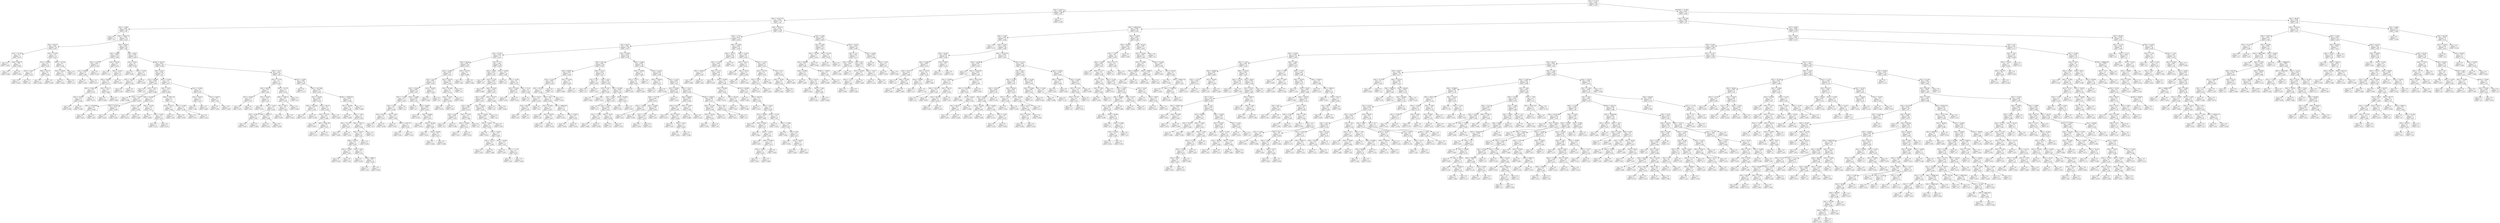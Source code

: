 digraph Tree {
node [shape=box] ;
0 [label="X[1] <= 71.312\nmse = 0.003\nsamples = 851\nvalue = 0.057"] ;
1 [label="X[2] <= 35.03\nmse = 0.002\nsamples = 280\nvalue = 0.04"] ;
0 -> 1 [labeldistance=2.5, labelangle=45, headlabel="True"] ;
2 [label="X[0] <= 31321.252\nmse = 0.001\nsamples = 279\nvalue = 0.04"] ;
1 -> 2 ;
3 [label="X[2] <= -0.895\nmse = 0.001\nsamples = 83\nvalue = 0.05"] ;
2 -> 3 ;
4 [label="mse = 0.0\nsamples = 5\nvalue = 0.0"] ;
3 -> 4 ;
5 [label="X[0] <= 1404.178\nmse = 0.001\nsamples = 78\nvalue = 0.053"] ;
3 -> 5 ;
6 [label="X[3] <= 30.475\nmse = 0.001\nsamples = 16\nvalue = 0.025"] ;
5 -> 6 ;
7 [label="X[1] <= 32.749\nmse = 0.0\nsamples = 3\nvalue = 0.073"] ;
6 -> 7 ;
8 [label="mse = 0.0\nsamples = 1\nvalue = 0.055"] ;
7 -> 8 ;
9 [label="X[0] <= 889.13\nmse = 0.0\nsamples = 2\nvalue = 0.083"] ;
7 -> 9 ;
10 [label="mse = 0.0\nsamples = 1\nvalue = 0.082"] ;
9 -> 10 ;
11 [label="mse = 0.0\nsamples = 1\nvalue = 0.083"] ;
9 -> 11 ;
12 [label="X[2] <= 27.004\nmse = 0.0\nsamples = 13\nvalue = 0.013"] ;
6 -> 12 ;
13 [label="X[1] <= 35.064\nmse = 0.0\nsamples = 6\nvalue = 0.025"] ;
12 -> 13 ;
14 [label="X[2] <= 21.657\nmse = 0.0\nsamples = 4\nvalue = 0.012"] ;
13 -> 14 ;
15 [label="mse = 0.0\nsamples = 2\nvalue = 0.025"] ;
14 -> 15 ;
16 [label="mse = 0.0\nsamples = 2\nvalue = 0.0"] ;
14 -> 16 ;
17 [label="X[0] <= 921.57\nmse = 0.0\nsamples = 2\nvalue = 0.049"] ;
13 -> 17 ;
18 [label="mse = 0.0\nsamples = 1\nvalue = 0.058"] ;
17 -> 18 ;
19 [label="mse = -0.0\nsamples = 1\nvalue = 0.039"] ;
17 -> 19 ;
20 [label="X[0] <= 725.785\nmse = 0.0\nsamples = 7\nvalue = 0.004"] ;
12 -> 20 ;
21 [label="X[2] <= 29.656\nmse = 0.0\nsamples = 2\nvalue = 0.013"] ;
20 -> 21 ;
22 [label="mse = 0.0\nsamples = 1\nvalue = 0.025"] ;
21 -> 22 ;
23 [label="mse = 0.0\nsamples = 1\nvalue = 0.0"] ;
21 -> 23 ;
24 [label="mse = 0.0\nsamples = 5\nvalue = 0.0"] ;
20 -> 24 ;
25 [label="X[3] <= 56.671\nmse = 0.001\nsamples = 62\nvalue = 0.06"] ;
5 -> 25 ;
26 [label="X[2] <= 8.648\nmse = 0.001\nsamples = 10\nvalue = 0.085"] ;
25 -> 26 ;
27 [label="X[2] <= 5.379\nmse = 0.001\nsamples = 3\nvalue = 0.106"] ;
26 -> 27 ;
28 [label="X[1] <= 63.868\nmse = 0.0\nsamples = 2\nvalue = 0.091"] ;
27 -> 28 ;
29 [label="mse = 0.0\nsamples = 1\nvalue = 0.105"] ;
28 -> 29 ;
30 [label="mse = -0.0\nsamples = 1\nvalue = 0.077"] ;
28 -> 30 ;
31 [label="mse = 0.0\nsamples = 1\nvalue = 0.136"] ;
27 -> 31 ;
32 [label="X[1] <= 38.367\nmse = 0.0\nsamples = 7\nvalue = 0.076"] ;
26 -> 32 ;
33 [label="mse = 0.0\nsamples = 1\nvalue = 0.112"] ;
32 -> 33 ;
34 [label="X[2] <= 25.451\nmse = 0.0\nsamples = 6\nvalue = 0.07"] ;
32 -> 34 ;
35 [label="X[3] <= 48.643\nmse = 0.0\nsamples = 5\nvalue = 0.073"] ;
34 -> 35 ;
36 [label="X[0] <= 12361.147\nmse = 0.0\nsamples = 3\nvalue = 0.079"] ;
35 -> 36 ;
37 [label="X[3] <= 41.835\nmse = 0.0\nsamples = 2\nvalue = 0.082"] ;
36 -> 37 ;
38 [label="mse = 0.0\nsamples = 1\nvalue = 0.082"] ;
37 -> 38 ;
39 [label="mse = 0.0\nsamples = 1\nvalue = 0.082"] ;
37 -> 39 ;
40 [label="mse = 0.0\nsamples = 1\nvalue = 0.072"] ;
36 -> 40 ;
41 [label="X[3] <= 54.272\nmse = 0.0\nsamples = 2\nvalue = 0.066"] ;
35 -> 41 ;
42 [label="mse = 0.0\nsamples = 1\nvalue = 0.064"] ;
41 -> 42 ;
43 [label="mse = 0.0\nsamples = 1\nvalue = 0.068"] ;
41 -> 43 ;
44 [label="mse = 0.0\nsamples = 1\nvalue = 0.056"] ;
34 -> 44 ;
45 [label="X[3] <= 58.81\nmse = 0.001\nsamples = 52\nvalue = 0.056"] ;
25 -> 45 ;
46 [label="X[1] <= 30.01\nmse = 0.0\nsamples = 4\nvalue = 0.026"] ;
45 -> 46 ;
47 [label="mse = 0.0\nsamples = 1\nvalue = 0.002"] ;
46 -> 47 ;
48 [label="X[2] <= 27.626\nmse = 0.0\nsamples = 3\nvalue = 0.034"] ;
46 -> 48 ;
49 [label="X[2] <= 13.163\nmse = 0.0\nsamples = 2\nvalue = 0.028"] ;
48 -> 49 ;
50 [label="mse = 0.0\nsamples = 1\nvalue = 0.037"] ;
49 -> 50 ;
51 [label="mse = -0.0\nsamples = 1\nvalue = 0.019"] ;
49 -> 51 ;
52 [label="mse = 0.0\nsamples = 1\nvalue = 0.045"] ;
48 -> 52 ;
53 [label="X[3] <= 69.272\nmse = 0.001\nsamples = 48\nvalue = 0.058"] ;
45 -> 53 ;
54 [label="X[2] <= 6.512\nmse = 0.001\nsamples = 19\nvalue = 0.07"] ;
53 -> 54 ;
55 [label="X[1] <= 49.499\nmse = 0.001\nsamples = 6\nvalue = 0.055"] ;
54 -> 55 ;
56 [label="mse = 0.0\nsamples = 1\nvalue = 0.0"] ;
55 -> 56 ;
57 [label="X[1] <= 54.27\nmse = 0.0\nsamples = 5\nvalue = 0.066"] ;
55 -> 57 ;
58 [label="mse = 0.0\nsamples = 1\nvalue = 0.096"] ;
57 -> 58 ;
59 [label="X[2] <= 3.432\nmse = 0.0\nsamples = 4\nvalue = 0.059"] ;
57 -> 59 ;
60 [label="X[0] <= 12539.809\nmse = 0.0\nsamples = 2\nvalue = 0.068"] ;
59 -> 60 ;
61 [label="mse = 0.0\nsamples = 1\nvalue = 0.057"] ;
60 -> 61 ;
62 [label="mse = 0.0\nsamples = 1\nvalue = 0.08"] ;
60 -> 62 ;
63 [label="X[3] <= 64.485\nmse = 0.0\nsamples = 2\nvalue = 0.049"] ;
59 -> 63 ;
64 [label="mse = 0.0\nsamples = 1\nvalue = 0.053"] ;
63 -> 64 ;
65 [label="mse = 0.0\nsamples = 1\nvalue = 0.045"] ;
63 -> 65 ;
66 [label="X[2] <= 27.494\nmse = 0.0\nsamples = 13\nvalue = 0.077"] ;
54 -> 66 ;
67 [label="X[2] <= 15.03\nmse = 0.0\nsamples = 9\nvalue = 0.086"] ;
66 -> 67 ;
68 [label="X[3] <= 61.508\nmse = 0.0\nsamples = 5\nvalue = 0.076"] ;
67 -> 68 ;
69 [label="X[2] <= 7.502\nmse = 0.0\nsamples = 2\nvalue = 0.084"] ;
68 -> 69 ;
70 [label="mse = 0.0\nsamples = 1\nvalue = 0.079"] ;
69 -> 70 ;
71 [label="mse = -0.0\nsamples = 1\nvalue = 0.088"] ;
69 -> 71 ;
72 [label="X[2] <= 11.026\nmse = 0.0\nsamples = 3\nvalue = 0.071"] ;
68 -> 72 ;
73 [label="mse = 0.0\nsamples = 1\nvalue = 0.066"] ;
72 -> 73 ;
74 [label="X[2] <= 12.821\nmse = 0.0\nsamples = 2\nvalue = 0.073"] ;
72 -> 74 ;
75 [label="mse = 0.0\nsamples = 1\nvalue = 0.071"] ;
74 -> 75 ;
76 [label="mse = 0.0\nsamples = 1\nvalue = 0.075"] ;
74 -> 76 ;
77 [label="X[0] <= 2385.128\nmse = 0.0\nsamples = 4\nvalue = 0.1"] ;
67 -> 77 ;
78 [label="X[1] <= 43.572\nmse = 0.0\nsamples = 2\nvalue = 0.094"] ;
77 -> 78 ;
79 [label="mse = 0.0\nsamples = 1\nvalue = 0.09"] ;
78 -> 79 ;
80 [label="mse = 0.0\nsamples = 1\nvalue = 0.097"] ;
78 -> 80 ;
81 [label="X[2] <= 21.646\nmse = 0.0\nsamples = 2\nvalue = 0.106"] ;
77 -> 81 ;
82 [label="mse = 0.0\nsamples = 1\nvalue = 0.111"] ;
81 -> 82 ;
83 [label="mse = 0.0\nsamples = 1\nvalue = 0.101"] ;
81 -> 83 ;
84 [label="X[1] <= 53.005\nmse = 0.0\nsamples = 4\nvalue = 0.057"] ;
66 -> 84 ;
85 [label="X[2] <= 30.355\nmse = 0.0\nsamples = 2\nvalue = 0.075"] ;
84 -> 85 ;
86 [label="mse = 0.0\nsamples = 1\nvalue = 0.08"] ;
85 -> 86 ;
87 [label="mse = -0.0\nsamples = 1\nvalue = 0.069"] ;
85 -> 87 ;
88 [label="X[1] <= 58.823\nmse = 0.0\nsamples = 2\nvalue = 0.04"] ;
84 -> 88 ;
89 [label="mse = 0.0\nsamples = 1\nvalue = 0.034"] ;
88 -> 89 ;
90 [label="mse = -0.0\nsamples = 1\nvalue = 0.046"] ;
88 -> 90 ;
91 [label="X[3] <= 74.13\nmse = 0.001\nsamples = 29\nvalue = 0.05"] ;
53 -> 91 ;
92 [label="X[3] <= 72.755\nmse = 0.0\nsamples = 11\nvalue = 0.031"] ;
91 -> 92 ;
93 [label="X[3] <= 69.912\nmse = 0.0\nsamples = 7\nvalue = 0.041"] ;
92 -> 93 ;
94 [label="X[1] <= 45.864\nmse = 0.0\nsamples = 2\nvalue = 0.017"] ;
93 -> 94 ;
95 [label="mse = 0.0\nsamples = 1\nvalue = 0.015"] ;
94 -> 95 ;
96 [label="mse = 0.0\nsamples = 1\nvalue = 0.02"] ;
94 -> 96 ;
97 [label="X[1] <= 50.922\nmse = 0.0\nsamples = 5\nvalue = 0.05"] ;
93 -> 97 ;
98 [label="mse = 0.0\nsamples = 1\nvalue = 0.031"] ;
97 -> 98 ;
99 [label="X[3] <= 71.429\nmse = 0.0\nsamples = 4\nvalue = 0.055"] ;
97 -> 99 ;
100 [label="X[2] <= 8.285\nmse = 0.0\nsamples = 2\nvalue = 0.061"] ;
99 -> 100 ;
101 [label="mse = 0.0\nsamples = 1\nvalue = 0.057"] ;
100 -> 101 ;
102 [label="mse = 0.0\nsamples = 1\nvalue = 0.065"] ;
100 -> 102 ;
103 [label="X[0] <= 4633.077\nmse = 0.0\nsamples = 2\nvalue = 0.049"] ;
99 -> 103 ;
104 [label="mse = 0.0\nsamples = 1\nvalue = 0.051"] ;
103 -> 104 ;
105 [label="mse = 0.0\nsamples = 1\nvalue = 0.048"] ;
103 -> 105 ;
106 [label="X[2] <= 23.739\nmse = 0.0\nsamples = 4\nvalue = 0.015"] ;
92 -> 106 ;
107 [label="X[0] <= 12487.0\nmse = 0.0\nsamples = 3\nvalue = 0.019"] ;
106 -> 107 ;
108 [label="X[1] <= 58.67\nmse = 0.0\nsamples = 2\nvalue = 0.025"] ;
107 -> 108 ;
109 [label="mse = 0.0\nsamples = 1\nvalue = 0.025"] ;
108 -> 109 ;
110 [label="mse = 0.0\nsamples = 1\nvalue = 0.025"] ;
108 -> 110 ;
111 [label="mse = 0.0\nsamples = 1\nvalue = 0.008"] ;
107 -> 111 ;
112 [label="mse = 0.0\nsamples = 1\nvalue = 0.0"] ;
106 -> 112 ;
113 [label="X[3] <= 74.967\nmse = 0.001\nsamples = 18\nvalue = 0.061"] ;
91 -> 113 ;
114 [label="mse = 0.0\nsamples = 1\nvalue = 0.117"] ;
113 -> 114 ;
115 [label="X[0] <= 5477.089\nmse = 0.001\nsamples = 17\nvalue = 0.058"] ;
113 -> 115 ;
116 [label="X[2] <= 23.029\nmse = 0.001\nsamples = 6\nvalue = 0.076"] ;
115 -> 116 ;
117 [label="X[0] <= 3215.844\nmse = 0.0\nsamples = 2\nvalue = 0.106"] ;
116 -> 117 ;
118 [label="mse = 0.0\nsamples = 1\nvalue = 0.105"] ;
117 -> 118 ;
119 [label="mse = -0.0\nsamples = 1\nvalue = 0.106"] ;
117 -> 119 ;
120 [label="X[2] <= 28.513\nmse = 0.0\nsamples = 4\nvalue = 0.061"] ;
116 -> 120 ;
121 [label="X[1] <= 53.576\nmse = 0.0\nsamples = 3\nvalue = 0.068"] ;
120 -> 121 ;
122 [label="mse = 0.0\nsamples = 1\nvalue = 0.059"] ;
121 -> 122 ;
123 [label="X[0] <= 2541.166\nmse = 0.0\nsamples = 2\nvalue = 0.072"] ;
121 -> 123 ;
124 [label="mse = 0.0\nsamples = 1\nvalue = 0.071"] ;
123 -> 124 ;
125 [label="mse = -0.0\nsamples = 1\nvalue = 0.073"] ;
123 -> 125 ;
126 [label="mse = -0.0\nsamples = 1\nvalue = 0.039"] ;
120 -> 126 ;
127 [label="X[0] <= 20405.953\nmse = 0.001\nsamples = 11\nvalue = 0.048"] ;
115 -> 127 ;
128 [label="X[1] <= 43.406\nmse = 0.0\nsamples = 10\nvalue = 0.044"] ;
127 -> 128 ;
129 [label="mse = 0.0\nsamples = 1\nvalue = 0.088"] ;
128 -> 129 ;
130 [label="X[2] <= 7.016\nmse = 0.0\nsamples = 9\nvalue = 0.039"] ;
128 -> 130 ;
131 [label="X[1] <= 61.125\nmse = 0.0\nsamples = 2\nvalue = 0.057"] ;
130 -> 131 ;
132 [label="mse = 0.0\nsamples = 1\nvalue = 0.063"] ;
131 -> 132 ;
133 [label="mse = 0.0\nsamples = 1\nvalue = 0.05"] ;
131 -> 133 ;
134 [label="X[0] <= 11872.5\nmse = 0.0\nsamples = 7\nvalue = 0.034"] ;
130 -> 134 ;
135 [label="X[2] <= 19.417\nmse = 0.0\nsamples = 6\nvalue = 0.04"] ;
134 -> 135 ;
136 [label="X[0] <= 6719.0\nmse = 0.0\nsamples = 5\nvalue = 0.037"] ;
135 -> 136 ;
137 [label="X[2] <= 11.085\nmse = 0.0\nsamples = 2\nvalue = 0.032"] ;
136 -> 137 ;
138 [label="mse = 0.0\nsamples = 1\nvalue = 0.033"] ;
137 -> 138 ;
139 [label="mse = -0.0\nsamples = 1\nvalue = 0.03"] ;
137 -> 139 ;
140 [label="X[1] <= 54.61\nmse = 0.0\nsamples = 3\nvalue = 0.04"] ;
136 -> 140 ;
141 [label="mse = 0.0\nsamples = 1\nvalue = 0.043"] ;
140 -> 141 ;
142 [label="X[0] <= 8982.5\nmse = 0.0\nsamples = 2\nvalue = 0.039"] ;
140 -> 142 ;
143 [label="mse = 0.0\nsamples = 1\nvalue = 0.04"] ;
142 -> 143 ;
144 [label="mse = 0.0\nsamples = 1\nvalue = 0.038"] ;
142 -> 144 ;
145 [label="mse = -0.0\nsamples = 1\nvalue = 0.055"] ;
135 -> 145 ;
146 [label="mse = 0.0\nsamples = 1\nvalue = 0.0"] ;
134 -> 146 ;
147 [label="mse = 0.0\nsamples = 1\nvalue = 0.089"] ;
127 -> 147 ;
148 [label="X[0] <= 58172.0\nmse = 0.001\nsamples = 196\nvalue = 0.035"] ;
2 -> 148 ;
149 [label="X[2] <= 17.25\nmse = 0.001\nsamples = 174\nvalue = 0.032"] ;
148 -> 149 ;
150 [label="X[1] <= 66.15\nmse = 0.001\nsamples = 143\nvalue = 0.027"] ;
149 -> 150 ;
151 [label="X[3] <= 67.013\nmse = 0.001\nsamples = 77\nvalue = 0.021"] ;
150 -> 151 ;
152 [label="X[3] <= 66.58\nmse = 0.001\nsamples = 29\nvalue = 0.031"] ;
151 -> 152 ;
153 [label="X[2] <= 15.909\nmse = 0.001\nsamples = 27\nvalue = 0.027"] ;
152 -> 153 ;
154 [label="X[2] <= 14.9\nmse = 0.001\nsamples = 23\nvalue = 0.022"] ;
153 -> 154 ;
155 [label="X[2] <= 13.404\nmse = 0.001\nsamples = 16\nvalue = 0.03"] ;
154 -> 155 ;
156 [label="X[2] <= 11.596\nmse = 0.0\nsamples = 10\nvalue = 0.018"] ;
155 -> 156 ;
157 [label="X[2] <= 3.48\nmse = 0.0\nsamples = 5\nvalue = 0.036"] ;
156 -> 157 ;
158 [label="X[3] <= 63.477\nmse = 0.0\nsamples = 2\nvalue = 0.017"] ;
157 -> 158 ;
159 [label="mse = 0.0\nsamples = 1\nvalue = 0.0"] ;
158 -> 159 ;
160 [label="mse = 0.0\nsamples = 1\nvalue = 0.034"] ;
158 -> 160 ;
161 [label="X[2] <= 4.38\nmse = 0.0\nsamples = 3\nvalue = 0.048"] ;
157 -> 161 ;
162 [label="mse = 0.0\nsamples = 1\nvalue = 0.041"] ;
161 -> 162 ;
163 [label="X[0] <= 47257.477\nmse = 0.0\nsamples = 2\nvalue = 0.051"] ;
161 -> 163 ;
164 [label="mse = 0.0\nsamples = 1\nvalue = 0.051"] ;
163 -> 164 ;
165 [label="mse = 0.0\nsamples = 1\nvalue = 0.052"] ;
163 -> 165 ;
166 [label="mse = -0.0\nsamples = 5\nvalue = 0.0"] ;
156 -> 166 ;
167 [label="X[3] <= 51.896\nmse = 0.001\nsamples = 6\nvalue = 0.05"] ;
155 -> 167 ;
168 [label="mse = 0.0\nsamples = 1\nvalue = 0.0"] ;
167 -> 168 ;
169 [label="X[3] <= 56.606\nmse = 0.001\nsamples = 5\nvalue = 0.059"] ;
167 -> 169 ;
170 [label="mse = 0.0\nsamples = 1\nvalue = 0.093"] ;
169 -> 170 ;
171 [label="X[3] <= 60.094\nmse = 0.001\nsamples = 4\nvalue = 0.051"] ;
169 -> 171 ;
172 [label="mse = 0.0\nsamples = 1\nvalue = 0.015"] ;
171 -> 172 ;
173 [label="X[3] <= 63.509\nmse = 0.0\nsamples = 3\nvalue = 0.063"] ;
171 -> 173 ;
174 [label="mse = 0.0\nsamples = 1\nvalue = 0.076"] ;
173 -> 174 ;
175 [label="X[3] <= 64.965\nmse = 0.0\nsamples = 2\nvalue = 0.057"] ;
173 -> 175 ;
176 [label="mse = 0.0\nsamples = 1\nvalue = 0.048"] ;
175 -> 176 ;
177 [label="mse = 0.0\nsamples = 1\nvalue = 0.066"] ;
175 -> 177 ;
178 [label="X[3] <= 54.923\nmse = 0.0\nsamples = 7\nvalue = 0.004"] ;
154 -> 178 ;
179 [label="mse = 0.0\nsamples = 1\nvalue = 0.028"] ;
178 -> 179 ;
180 [label="mse = 0.0\nsamples = 6\nvalue = 0.0"] ;
178 -> 180 ;
181 [label="X[2] <= 16.676\nmse = 0.001\nsamples = 4\nvalue = 0.056"] ;
153 -> 181 ;
182 [label="X[3] <= 61.946\nmse = 0.0\nsamples = 3\nvalue = 0.075"] ;
181 -> 182 ;
183 [label="X[2] <= 16.28\nmse = 0.0\nsamples = 2\nvalue = 0.078"] ;
182 -> 183 ;
184 [label="mse = 0.0\nsamples = 1\nvalue = 0.076"] ;
183 -> 184 ;
185 [label="mse = 0.0\nsamples = 1\nvalue = 0.08"] ;
183 -> 185 ;
186 [label="mse = 0.0\nsamples = 1\nvalue = 0.069"] ;
182 -> 186 ;
187 [label="mse = 0.0\nsamples = 1\nvalue = 0.0"] ;
181 -> 187 ;
188 [label="X[3] <= 66.735\nmse = 0.0\nsamples = 2\nvalue = 0.086"] ;
152 -> 188 ;
189 [label="mse = 0.0\nsamples = 1\nvalue = 0.08"] ;
188 -> 189 ;
190 [label="mse = 0.0\nsamples = 1\nvalue = 0.092"] ;
188 -> 190 ;
191 [label="X[1] <= 57.3\nmse = 0.001\nsamples = 48\nvalue = 0.014"] ;
151 -> 191 ;
192 [label="X[2] <= 3.048\nmse = 0.001\nsamples = 24\nvalue = 0.021"] ;
191 -> 192 ;
193 [label="mse = 0.0\nsamples = 3\nvalue = 0.0"] ;
192 -> 193 ;
194 [label="X[2] <= 3.146\nmse = 0.001\nsamples = 21\nvalue = 0.024"] ;
192 -> 194 ;
195 [label="mse = 0.0\nsamples = 1\nvalue = 0.068"] ;
194 -> 195 ;
196 [label="X[3] <= 79.292\nmse = 0.001\nsamples = 20\nvalue = 0.022"] ;
194 -> 196 ;
197 [label="X[1] <= 52.8\nmse = 0.001\nsamples = 15\nvalue = 0.027"] ;
196 -> 197 ;
198 [label="X[1] <= 38.8\nmse = 0.001\nsamples = 7\nvalue = 0.014"] ;
197 -> 198 ;
199 [label="X[2] <= 3.437\nmse = 0.001\nsamples = 2\nvalue = 0.034"] ;
198 -> 199 ;
200 [label="mse = 0.0\nsamples = 1\nvalue = 0.0"] ;
199 -> 200 ;
201 [label="mse = 0.0\nsamples = 1\nvalue = 0.068"] ;
199 -> 201 ;
202 [label="X[3] <= 72.478\nmse = 0.0\nsamples = 5\nvalue = 0.006"] ;
198 -> 202 ;
203 [label="X[2] <= 10.469\nmse = 0.0\nsamples = 2\nvalue = 0.015"] ;
202 -> 203 ;
204 [label="mse = 0.0\nsamples = 1\nvalue = 0.017"] ;
203 -> 204 ;
205 [label="mse = 0.0\nsamples = 1\nvalue = 0.014"] ;
203 -> 205 ;
206 [label="mse = 0.0\nsamples = 3\nvalue = 0.0"] ;
202 -> 206 ;
207 [label="X[2] <= 16.428\nmse = 0.001\nsamples = 8\nvalue = 0.038"] ;
197 -> 207 ;
208 [label="X[2] <= 16.405\nmse = 0.001\nsamples = 7\nvalue = 0.043"] ;
207 -> 208 ;
209 [label="X[2] <= 14.432\nmse = 0.0\nsamples = 6\nvalue = 0.034"] ;
208 -> 209 ;
210 [label="mse = 0.0\nsamples = 1\nvalue = 0.025"] ;
209 -> 210 ;
211 [label="X[2] <= 15.887\nmse = 0.0\nsamples = 5\nvalue = 0.036"] ;
209 -> 211 ;
212 [label="X[2] <= 15.212\nmse = 0.0\nsamples = 2\nvalue = 0.045"] ;
211 -> 212 ;
213 [label="mse = 0.0\nsamples = 1\nvalue = 0.042"] ;
212 -> 213 ;
214 [label="mse = 0.0\nsamples = 1\nvalue = 0.048"] ;
212 -> 214 ;
215 [label="X[2] <= 16.006\nmse = 0.0\nsamples = 3\nvalue = 0.03"] ;
211 -> 215 ;
216 [label="mse = 0.0\nsamples = 1\nvalue = 0.025"] ;
215 -> 216 ;
217 [label="X[3] <= 77.719\nmse = 0.0\nsamples = 2\nvalue = 0.033"] ;
215 -> 217 ;
218 [label="mse = 0.0\nsamples = 1\nvalue = 0.04"] ;
217 -> 218 ;
219 [label="mse = -0.0\nsamples = 1\nvalue = 0.026"] ;
217 -> 219 ;
220 [label="mse = 0.0\nsamples = 1\nvalue = 0.097"] ;
208 -> 220 ;
221 [label="mse = 0.0\nsamples = 1\nvalue = 0.0"] ;
207 -> 221 ;
222 [label="X[3] <= 82.375\nmse = 0.0\nsamples = 5\nvalue = 0.009"] ;
196 -> 222 ;
223 [label="mse = 0.0\nsamples = 4\nvalue = 0.0"] ;
222 -> 223 ;
224 [label="mse = 0.0\nsamples = 1\nvalue = 0.044"] ;
222 -> 224 ;
225 [label="X[2] <= 15.098\nmse = 0.0\nsamples = 24\nvalue = 0.007"] ;
191 -> 225 ;
226 [label="mse = 0.0\nsamples = 9\nvalue = 0.0"] ;
225 -> 226 ;
227 [label="X[2] <= 15.491\nmse = 0.0\nsamples = 15\nvalue = 0.012"] ;
225 -> 227 ;
228 [label="X[2] <= 15.304\nmse = 0.001\nsamples = 2\nvalue = 0.05"] ;
227 -> 228 ;
229 [label="mse = 0.0\nsamples = 1\nvalue = 0.025"] ;
228 -> 229 ;
230 [label="mse = 0.0\nsamples = 1\nvalue = 0.074"] ;
228 -> 230 ;
231 [label="X[3] <= 72.16\nmse = 0.0\nsamples = 13\nvalue = 0.006"] ;
227 -> 231 ;
232 [label="mse = -0.0\nsamples = 8\nvalue = 0.0"] ;
231 -> 232 ;
233 [label="X[1] <= 62.55\nmse = 0.0\nsamples = 5\nvalue = 0.016"] ;
231 -> 233 ;
234 [label="X[3] <= 83.071\nmse = 0.0\nsamples = 3\nvalue = 0.026"] ;
233 -> 234 ;
235 [label="mse = 0.0\nsamples = 2\nvalue = 0.04"] ;
234 -> 235 ;
236 [label="mse = 0.0\nsamples = 1\nvalue = 0.0"] ;
234 -> 236 ;
237 [label="mse = 0.0\nsamples = 2\nvalue = 0.0"] ;
233 -> 237 ;
238 [label="X[2] <= 13.464\nmse = 0.001\nsamples = 66\nvalue = 0.035"] ;
150 -> 238 ;
239 [label="X[3] <= 69.3\nmse = 0.001\nsamples = 38\nvalue = 0.025"] ;
238 -> 239 ;
240 [label="X[3] <= 68.967\nmse = 0.001\nsamples = 12\nvalue = 0.042"] ;
239 -> 240 ;
241 [label="X[2] <= 12.552\nmse = 0.001\nsamples = 10\nvalue = 0.033"] ;
240 -> 241 ;
242 [label="X[3] <= 67.544\nmse = 0.0\nsamples = 7\nvalue = 0.048"] ;
241 -> 242 ;
243 [label="X[3] <= 65.0\nmse = 0.0\nsamples = 6\nvalue = 0.042"] ;
242 -> 243 ;
244 [label="X[3] <= 61.564\nmse = 0.0\nsamples = 3\nvalue = 0.035"] ;
243 -> 244 ;
245 [label="mse = 0.0\nsamples = 1\nvalue = 0.05"] ;
244 -> 245 ;
246 [label="X[3] <= 63.833\nmse = 0.0\nsamples = 2\nvalue = 0.027"] ;
244 -> 246 ;
247 [label="mse = 0.0\nsamples = 1\nvalue = 0.03"] ;
246 -> 247 ;
248 [label="mse = 0.0\nsamples = 1\nvalue = 0.023"] ;
246 -> 248 ;
249 [label="X[0] <= 38956.602\nmse = 0.0\nsamples = 3\nvalue = 0.05"] ;
243 -> 249 ;
250 [label="mse = 0.0\nsamples = 1\nvalue = 0.042"] ;
249 -> 250 ;
251 [label="X[0] <= 47564.5\nmse = 0.0\nsamples = 2\nvalue = 0.054"] ;
249 -> 251 ;
252 [label="mse = 0.0\nsamples = 1\nvalue = 0.056"] ;
251 -> 252 ;
253 [label="mse = 0.0\nsamples = 1\nvalue = 0.051"] ;
251 -> 253 ;
254 [label="mse = -0.0\nsamples = 1\nvalue = 0.079"] ;
242 -> 254 ;
255 [label="mse = 0.0\nsamples = 3\nvalue = 0.0"] ;
241 -> 255 ;
256 [label="X[2] <= 12.309\nmse = 0.0\nsamples = 2\nvalue = 0.088"] ;
240 -> 256 ;
257 [label="mse = 0.0\nsamples = 1\nvalue = 0.099"] ;
256 -> 257 ;
258 [label="mse = -0.0\nsamples = 1\nvalue = 0.077"] ;
256 -> 258 ;
259 [label="X[3] <= 75.222\nmse = 0.001\nsamples = 26\nvalue = 0.017"] ;
239 -> 259 ;
260 [label="X[1] <= 70.5\nmse = 0.0\nsamples = 11\nvalue = 0.001"] ;
259 -> 260 ;
261 [label="mse = 0.0\nsamples = 10\nvalue = 0.0"] ;
260 -> 261 ;
262 [label="mse = 0.0\nsamples = 1\nvalue = 0.012"] ;
260 -> 262 ;
263 [label="X[3] <= 76.0\nmse = 0.001\nsamples = 15\nvalue = 0.028"] ;
259 -> 263 ;
264 [label="X[2] <= 4.537\nmse = 0.0\nsamples = 2\nvalue = 0.067"] ;
263 -> 264 ;
265 [label="mse = 0.0\nsamples = 1\nvalue = 0.083"] ;
264 -> 265 ;
266 [label="mse = -0.0\nsamples = 1\nvalue = 0.052"] ;
264 -> 266 ;
267 [label="X[3] <= 82.463\nmse = 0.001\nsamples = 13\nvalue = 0.022"] ;
263 -> 267 ;
268 [label="X[2] <= 4.545\nmse = 0.001\nsamples = 10\nvalue = 0.013"] ;
267 -> 268 ;
269 [label="mse = 0.0\nsamples = 4\nvalue = 0.0"] ;
268 -> 269 ;
270 [label="X[2] <= 12.035\nmse = 0.001\nsamples = 6\nvalue = 0.022"] ;
268 -> 270 ;
271 [label="X[3] <= 77.804\nmse = 0.0\nsamples = 2\nvalue = 0.055"] ;
270 -> 271 ;
272 [label="mse = 0.0\nsamples = 1\nvalue = 0.066"] ;
271 -> 272 ;
273 [label="mse = 0.0\nsamples = 1\nvalue = 0.044"] ;
271 -> 273 ;
274 [label="X[3] <= 79.53\nmse = 0.0\nsamples = 4\nvalue = 0.006"] ;
270 -> 274 ;
275 [label="mse = 0.0\nsamples = 3\nvalue = 0.0"] ;
274 -> 275 ;
276 [label="mse = 0.0\nsamples = 1\nvalue = 0.023"] ;
274 -> 276 ;
277 [label="X[3] <= 83.858\nmse = 0.0\nsamples = 3\nvalue = 0.053"] ;
267 -> 277 ;
278 [label="mse = 0.0\nsamples = 2\nvalue = 0.052"] ;
277 -> 278 ;
279 [label="mse = 0.0\nsamples = 1\nvalue = 0.054"] ;
277 -> 279 ;
280 [label="X[2] <= 13.804\nmse = 0.002\nsamples = 28\nvalue = 0.049"] ;
238 -> 280 ;
281 [label="X[2] <= 13.609\nmse = 0.0\nsamples = 3\nvalue = 0.094"] ;
280 -> 281 ;
282 [label="X[2] <= 13.517\nmse = 0.0\nsamples = 2\nvalue = 0.091"] ;
281 -> 282 ;
283 [label="mse = 0.0\nsamples = 1\nvalue = 0.097"] ;
282 -> 283 ;
284 [label="mse = 0.0\nsamples = 1\nvalue = 0.085"] ;
282 -> 284 ;
285 [label="mse = 0.0\nsamples = 1\nvalue = 0.1"] ;
281 -> 285 ;
286 [label="X[2] <= 14.414\nmse = 0.002\nsamples = 25\nvalue = 0.043"] ;
280 -> 286 ;
287 [label="X[0] <= 52816.0\nmse = 0.0\nsamples = 4\nvalue = 0.011"] ;
286 -> 287 ;
288 [label="mse = 0.0\nsamples = 3\nvalue = 0.0"] ;
287 -> 288 ;
289 [label="mse = 0.0\nsamples = 1\nvalue = 0.044"] ;
287 -> 289 ;
290 [label="X[2] <= 15.153\nmse = 0.002\nsamples = 21\nvalue = 0.05"] ;
286 -> 290 ;
291 [label="X[2] <= 14.903\nmse = 0.001\nsamples = 6\nvalue = 0.084"] ;
290 -> 291 ;
292 [label="X[3] <= 72.75\nmse = 0.001\nsamples = 5\nvalue = 0.072"] ;
291 -> 292 ;
293 [label="X[3] <= 71.969\nmse = 0.0\nsamples = 2\nvalue = 0.054"] ;
292 -> 293 ;
294 [label="mse = 0.0\nsamples = 1\nvalue = 0.05"] ;
293 -> 294 ;
295 [label="mse = -0.0\nsamples = 1\nvalue = 0.059"] ;
293 -> 295 ;
296 [label="X[2] <= 14.683\nmse = 0.001\nsamples = 3\nvalue = 0.084"] ;
292 -> 296 ;
297 [label="X[3] <= 73.3\nmse = 0.001\nsamples = 2\nvalue = 0.102"] ;
296 -> 297 ;
298 [label="mse = 0.0\nsamples = 1\nvalue = 0.074"] ;
297 -> 298 ;
299 [label="mse = 0.0\nsamples = 1\nvalue = 0.13"] ;
297 -> 299 ;
300 [label="mse = -0.0\nsamples = 1\nvalue = 0.05"] ;
296 -> 300 ;
301 [label="mse = -0.0\nsamples = 1\nvalue = 0.142"] ;
291 -> 301 ;
302 [label="X[3] <= 70.227\nmse = 0.001\nsamples = 15\nvalue = 0.036"] ;
290 -> 302 ;
303 [label="X[3] <= 68.663\nmse = 0.001\nsamples = 6\nvalue = 0.064"] ;
302 -> 303 ;
304 [label="X[3] <= 65.571\nmse = 0.0\nsamples = 4\nvalue = 0.049"] ;
303 -> 304 ;
305 [label="mse = 0.0\nsamples = 1\nvalue = 0.031"] ;
304 -> 305 ;
306 [label="X[1] <= 66.35\nmse = 0.0\nsamples = 3\nvalue = 0.054"] ;
304 -> 306 ;
307 [label="mse = 0.0\nsamples = 1\nvalue = 0.037"] ;
306 -> 307 ;
308 [label="X[2] <= 15.56\nmse = 0.0\nsamples = 2\nvalue = 0.063"] ;
306 -> 308 ;
309 [label="mse = 0.0\nsamples = 1\nvalue = 0.062"] ;
308 -> 309 ;
310 [label="mse = 0.0\nsamples = 1\nvalue = 0.065"] ;
308 -> 310 ;
311 [label="X[2] <= 15.667\nmse = 0.0\nsamples = 2\nvalue = 0.095"] ;
303 -> 311 ;
312 [label="mse = 0.0\nsamples = 1\nvalue = 0.089"] ;
311 -> 312 ;
313 [label="mse = 0.0\nsamples = 1\nvalue = 0.101"] ;
311 -> 313 ;
314 [label="X[0] <= 47946.5\nmse = 0.001\nsamples = 9\nvalue = 0.017"] ;
302 -> 314 ;
315 [label="X[3] <= 75.767\nmse = 0.002\nsamples = 3\nvalue = 0.048"] ;
314 -> 315 ;
316 [label="X[2] <= 16.259\nmse = 0.0\nsamples = 2\nvalue = 0.018"] ;
315 -> 316 ;
317 [label="mse = 0.0\nsamples = 1\nvalue = 0.036"] ;
316 -> 317 ;
318 [label="mse = 0.0\nsamples = 1\nvalue = 0.0"] ;
316 -> 318 ;
319 [label="mse = 0.0\nsamples = 1\nvalue = 0.107"] ;
315 -> 319 ;
320 [label="X[1] <= 66.3\nmse = 0.0\nsamples = 6\nvalue = 0.002"] ;
314 -> 320 ;
321 [label="mse = 0.0\nsamples = 1\nvalue = 0.011"] ;
320 -> 321 ;
322 [label="mse = 0.0\nsamples = 5\nvalue = 0.0"] ;
320 -> 322 ;
323 [label="X[3] <= 72.946\nmse = 0.001\nsamples = 31\nvalue = 0.054"] ;
149 -> 323 ;
324 [label="X[3] <= 72.743\nmse = 0.001\nsamples = 20\nvalue = 0.065"] ;
323 -> 324 ;
325 [label="X[2] <= 17.534\nmse = 0.001\nsamples = 19\nvalue = 0.063"] ;
324 -> 325 ;
326 [label="X[0] <= 45249.5\nmse = 0.0\nsamples = 2\nvalue = 0.087"] ;
325 -> 326 ;
327 [label="mse = 0.0\nsamples = 1\nvalue = 0.094"] ;
326 -> 327 ;
328 [label="mse = 0.0\nsamples = 1\nvalue = 0.08"] ;
326 -> 328 ;
329 [label="X[2] <= 17.572\nmse = 0.001\nsamples = 17\nvalue = 0.06"] ;
325 -> 329 ;
330 [label="mse = 0.0\nsamples = 1\nvalue = 0.018"] ;
329 -> 330 ;
331 [label="X[2] <= 18.084\nmse = 0.0\nsamples = 16\nvalue = 0.062"] ;
329 -> 331 ;
332 [label="X[3] <= 63.389\nmse = 0.0\nsamples = 3\nvalue = 0.083"] ;
331 -> 332 ;
333 [label="mse = 0.0\nsamples = 1\nvalue = 0.074"] ;
332 -> 333 ;
334 [label="X[3] <= 68.516\nmse = 0.0\nsamples = 2\nvalue = 0.088"] ;
332 -> 334 ;
335 [label="mse = 0.0\nsamples = 1\nvalue = 0.087"] ;
334 -> 335 ;
336 [label="mse = -0.0\nsamples = 1\nvalue = 0.089"] ;
334 -> 336 ;
337 [label="X[3] <= 64.846\nmse = 0.0\nsamples = 13\nvalue = 0.057"] ;
331 -> 337 ;
338 [label="mse = 0.0\nsamples = 1\nvalue = 0.085"] ;
337 -> 338 ;
339 [label="X[3] <= 66.478\nmse = 0.0\nsamples = 12\nvalue = 0.055"] ;
337 -> 339 ;
340 [label="mse = 0.0\nsamples = 1\nvalue = 0.013"] ;
339 -> 340 ;
341 [label="X[2] <= 19.351\nmse = 0.0\nsamples = 11\nvalue = 0.059"] ;
339 -> 341 ;
342 [label="X[2] <= 18.384\nmse = 0.0\nsamples = 6\nvalue = 0.066"] ;
341 -> 342 ;
343 [label="mse = 0.0\nsamples = 1\nvalue = 0.044"] ;
342 -> 343 ;
344 [label="X[3] <= 69.507\nmse = 0.0\nsamples = 5\nvalue = 0.07"] ;
342 -> 344 ;
345 [label="mse = 0.0\nsamples = 1\nvalue = 0.084"] ;
344 -> 345 ;
346 [label="X[3] <= 71.186\nmse = 0.0\nsamples = 4\nvalue = 0.067"] ;
344 -> 346 ;
347 [label="mse = 0.0\nsamples = 1\nvalue = 0.047"] ;
346 -> 347 ;
348 [label="X[0] <= 45249.5\nmse = 0.0\nsamples = 3\nvalue = 0.073"] ;
346 -> 348 ;
349 [label="X[3] <= 71.641\nmse = 0.0\nsamples = 2\nvalue = 0.078"] ;
348 -> 349 ;
350 [label="mse = 0.0\nsamples = 1\nvalue = 0.087"] ;
349 -> 350 ;
351 [label="mse = 0.0\nsamples = 1\nvalue = 0.069"] ;
349 -> 351 ;
352 [label="mse = 0.0\nsamples = 1\nvalue = 0.065"] ;
348 -> 352 ;
353 [label="X[3] <= 71.318\nmse = 0.0\nsamples = 5\nvalue = 0.05"] ;
341 -> 353 ;
354 [label="mse = 0.0\nsamples = 1\nvalue = 0.042"] ;
353 -> 354 ;
355 [label="X[3] <= 71.984\nmse = 0.0\nsamples = 4\nvalue = 0.053"] ;
353 -> 355 ;
356 [label="mse = 0.0\nsamples = 1\nvalue = 0.061"] ;
355 -> 356 ;
357 [label="X[2] <= 19.6\nmse = 0.0\nsamples = 3\nvalue = 0.05"] ;
355 -> 357 ;
358 [label="mse = 0.0\nsamples = 1\nvalue = 0.054"] ;
357 -> 358 ;
359 [label="X[2] <= 20.887\nmse = 0.0\nsamples = 2\nvalue = 0.047"] ;
357 -> 359 ;
360 [label="mse = 0.0\nsamples = 1\nvalue = 0.049"] ;
359 -> 360 ;
361 [label="mse = 0.0\nsamples = 1\nvalue = 0.046"] ;
359 -> 361 ;
362 [label="mse = -0.0\nsamples = 1\nvalue = 0.107"] ;
324 -> 362 ;
363 [label="X[3] <= 75.419\nmse = 0.001\nsamples = 11\nvalue = 0.035"] ;
323 -> 363 ;
364 [label="X[2] <= 18.121\nmse = 0.0\nsamples = 5\nvalue = 0.011"] ;
363 -> 364 ;
365 [label="mse = 0.0\nsamples = 1\nvalue = 0.042"] ;
364 -> 365 ;
366 [label="X[1] <= 62.65\nmse = 0.0\nsamples = 4\nvalue = 0.004"] ;
364 -> 366 ;
367 [label="mse = 0.0\nsamples = 3\nvalue = 0.0"] ;
366 -> 367 ;
368 [label="mse = 0.0\nsamples = 1\nvalue = 0.014"] ;
366 -> 368 ;
369 [label="X[3] <= 77.375\nmse = 0.001\nsamples = 6\nvalue = 0.055"] ;
363 -> 369 ;
370 [label="X[2] <= 20.723\nmse = 0.0\nsamples = 3\nvalue = 0.079"] ;
369 -> 370 ;
371 [label="X[2] <= 19.65\nmse = 0.0\nsamples = 2\nvalue = 0.071"] ;
370 -> 371 ;
372 [label="mse = 0.0\nsamples = 1\nvalue = 0.075"] ;
371 -> 372 ;
373 [label="mse = 0.0\nsamples = 1\nvalue = 0.067"] ;
371 -> 373 ;
374 [label="mse = 0.0\nsamples = 1\nvalue = 0.094"] ;
370 -> 374 ;
375 [label="X[1] <= 54.2\nmse = 0.0\nsamples = 3\nvalue = 0.031"] ;
369 -> 375 ;
376 [label="X[3] <= 78.581\nmse = 0.0\nsamples = 2\nvalue = 0.022"] ;
375 -> 376 ;
377 [label="mse = 0.0\nsamples = 1\nvalue = 0.044"] ;
376 -> 377 ;
378 [label="mse = 0.0\nsamples = 1\nvalue = 0.0"] ;
376 -> 378 ;
379 [label="mse = 0.0\nsamples = 1\nvalue = 0.048"] ;
375 -> 379 ;
380 [label="X[2] <= 5.484\nmse = 0.002\nsamples = 22\nvalue = 0.062"] ;
148 -> 380 ;
381 [label="X[2] <= 2.049\nmse = 0.001\nsamples = 12\nvalue = 0.037"] ;
380 -> 381 ;
382 [label="X[3] <= 79.769\nmse = 0.0\nsamples = 7\nvalue = 0.059"] ;
381 -> 382 ;
383 [label="X[3] <= 69.849\nmse = 0.0\nsamples = 6\nvalue = 0.065"] ;
382 -> 383 ;
384 [label="X[3] <= 62.604\nmse = 0.0\nsamples = 4\nvalue = 0.057"] ;
383 -> 384 ;
385 [label="mse = 0.0\nsamples = 1\nvalue = 0.049"] ;
384 -> 385 ;
386 [label="X[1] <= 62.35\nmse = 0.0\nsamples = 3\nvalue = 0.06"] ;
384 -> 386 ;
387 [label="mse = 0.0\nsamples = 1\nvalue = 0.056"] ;
386 -> 387 ;
388 [label="X[2] <= -1.944\nmse = 0.0\nsamples = 2\nvalue = 0.062"] ;
386 -> 388 ;
389 [label="mse = 0.0\nsamples = 1\nvalue = 0.061"] ;
388 -> 389 ;
390 [label="mse = 0.0\nsamples = 1\nvalue = 0.064"] ;
388 -> 390 ;
391 [label="X[0] <= 71248.5\nmse = 0.0\nsamples = 2\nvalue = 0.08"] ;
383 -> 391 ;
392 [label="mse = 0.0\nsamples = 1\nvalue = 0.088"] ;
391 -> 392 ;
393 [label="mse = 0.0\nsamples = 1\nvalue = 0.072"] ;
391 -> 393 ;
394 [label="mse = -0.0\nsamples = 1\nvalue = 0.026"] ;
382 -> 394 ;
395 [label="X[3] <= 62.079\nmse = 0.0\nsamples = 5\nvalue = 0.005"] ;
381 -> 395 ;
396 [label="mse = 0.0\nsamples = 1\nvalue = 0.024"] ;
395 -> 396 ;
397 [label="mse = 0.0\nsamples = 4\nvalue = 0.0"] ;
395 -> 397 ;
398 [label="X[3] <= 76.105\nmse = 0.002\nsamples = 10\nvalue = 0.092"] ;
380 -> 398 ;
399 [label="X[2] <= 5.71\nmse = 0.001\nsamples = 7\nvalue = 0.111"] ;
398 -> 399 ;
400 [label="X[3] <= 67.159\nmse = 0.001\nsamples = 2\nvalue = 0.139"] ;
399 -> 400 ;
401 [label="mse = 0.0\nsamples = 1\nvalue = 0.108"] ;
400 -> 401 ;
402 [label="mse = -0.0\nsamples = 1\nvalue = 0.17"] ;
400 -> 402 ;
403 [label="X[2] <= 8.0\nmse = 0.001\nsamples = 5\nvalue = 0.1"] ;
399 -> 403 ;
404 [label="X[1] <= 63.585\nmse = 0.0\nsamples = 3\nvalue = 0.076"] ;
403 -> 404 ;
405 [label="X[3] <= 71.15\nmse = 0.0\nsamples = 2\nvalue = 0.09"] ;
404 -> 405 ;
406 [label="mse = 0.0\nsamples = 1\nvalue = 0.095"] ;
405 -> 406 ;
407 [label="mse = 0.0\nsamples = 1\nvalue = 0.085"] ;
405 -> 407 ;
408 [label="mse = -0.0\nsamples = 1\nvalue = 0.048"] ;
404 -> 408 ;
409 [label="X[3] <= 73.617\nmse = 0.0\nsamples = 2\nvalue = 0.137"] ;
403 -> 409 ;
410 [label="mse = 0.0\nsamples = 1\nvalue = 0.125"] ;
409 -> 410 ;
411 [label="mse = 0.0\nsamples = 1\nvalue = 0.15"] ;
409 -> 411 ;
412 [label="X[2] <= 6.588\nmse = 0.001\nsamples = 3\nvalue = 0.046"] ;
398 -> 412 ;
413 [label="mse = 0.0\nsamples = 1\nvalue = 0.0"] ;
412 -> 413 ;
414 [label="X[2] <= 7.228\nmse = 0.0\nsamples = 2\nvalue = 0.07"] ;
412 -> 414 ;
415 [label="mse = 0.0\nsamples = 1\nvalue = 0.078"] ;
414 -> 415 ;
416 [label="mse = -0.0\nsamples = 1\nvalue = 0.061"] ;
414 -> 416 ;
417 [label="mse = -0.0\nsamples = 1\nvalue = 0.206"] ;
1 -> 417 ;
418 [label="X[3] <= 78.768\nmse = 0.003\nsamples = 571\nvalue = 0.065"] ;
0 -> 418 [labeldistance=2.5, labelangle=-45, headlabel="False"] ;
419 [label="X[3] <= 63.336\nmse = 0.003\nsamples = 487\nvalue = 0.07"] ;
418 -> 419 ;
420 [label="X[0] <= 56602.844\nmse = 0.002\nsamples = 87\nvalue = 0.047"] ;
419 -> 420 ;
421 [label="X[2] <= 1.632\nmse = 0.002\nsamples = 47\nvalue = 0.064"] ;
420 -> 421 ;
422 [label="mse = 0.0\nsamples = 1\nvalue = 0.175"] ;
421 -> 422 ;
423 [label="X[3] <= 35.45\nmse = 0.002\nsamples = 46\nvalue = 0.062"] ;
421 -> 423 ;
424 [label="X[3] <= 35.002\nmse = 0.002\nsamples = 9\nvalue = 0.089"] ;
423 -> 424 ;
425 [label="X[2] <= 16.685\nmse = 0.001\nsamples = 7\nvalue = 0.078"] ;
424 -> 425 ;
426 [label="X[3] <= 29.715\nmse = 0.001\nsamples = 3\nvalue = 0.042"] ;
425 -> 426 ;
427 [label="mse = 0.0\nsamples = 1\nvalue = 0.0"] ;
426 -> 427 ;
428 [label="X[3] <= 32.546\nmse = 0.0\nsamples = 2\nvalue = 0.063"] ;
426 -> 428 ;
429 [label="mse = 0.0\nsamples = 1\nvalue = 0.062"] ;
428 -> 429 ;
430 [label="mse = 0.0\nsamples = 1\nvalue = 0.065"] ;
428 -> 430 ;
431 [label="X[2] <= 23.578\nmse = 0.0\nsamples = 4\nvalue = 0.105"] ;
425 -> 431 ;
432 [label="X[3] <= 30.894\nmse = 0.0\nsamples = 3\nvalue = 0.113"] ;
431 -> 432 ;
433 [label="mse = 0.0\nsamples = 2\nvalue = 0.11"] ;
432 -> 433 ;
434 [label="mse = -0.0\nsamples = 1\nvalue = 0.119"] ;
432 -> 434 ;
435 [label="mse = 0.0\nsamples = 1\nvalue = 0.082"] ;
431 -> 435 ;
436 [label="X[2] <= 8.882\nmse = 0.0\nsamples = 2\nvalue = 0.125"] ;
424 -> 436 ;
437 [label="mse = 0.0\nsamples = 1\nvalue = 0.135"] ;
436 -> 437 ;
438 [label="mse = 0.0\nsamples = 1\nvalue = 0.116"] ;
436 -> 438 ;
439 [label="X[0] <= 47278.514\nmse = 0.002\nsamples = 37\nvalue = 0.055"] ;
423 -> 439 ;
440 [label="X[3] <= 41.966\nmse = 0.001\nsamples = 13\nvalue = 0.031"] ;
439 -> 440 ;
441 [label="mse = 0.0\nsamples = 2\nvalue = 0.0"] ;
440 -> 441 ;
442 [label="X[0] <= 22133.287\nmse = 0.001\nsamples = 11\nvalue = 0.036"] ;
440 -> 442 ;
443 [label="X[2] <= 10.608\nmse = 0.0\nsamples = 6\nvalue = 0.017"] ;
442 -> 443 ;
444 [label="X[0] <= 19714.5\nmse = 0.0\nsamples = 3\nvalue = 0.001"] ;
443 -> 444 ;
445 [label="mse = 0.0\nsamples = 2\nvalue = 0.0"] ;
444 -> 445 ;
446 [label="mse = 0.0\nsamples = 1\nvalue = 0.003"] ;
444 -> 446 ;
447 [label="X[2] <= 28.191\nmse = 0.0\nsamples = 3\nvalue = 0.033"] ;
443 -> 447 ;
448 [label="X[1] <= 85.159\nmse = 0.0\nsamples = 2\nvalue = 0.044"] ;
447 -> 448 ;
449 [label="mse = 0.0\nsamples = 1\nvalue = 0.051"] ;
448 -> 449 ;
450 [label="mse = 0.0\nsamples = 1\nvalue = 0.037"] ;
448 -> 450 ;
451 [label="mse = -0.0\nsamples = 1\nvalue = 0.01"] ;
447 -> 451 ;
452 [label="X[0] <= 41147.455\nmse = 0.0\nsamples = 5\nvalue = 0.059"] ;
442 -> 452 ;
453 [label="X[0] <= 27220.663\nmse = 0.0\nsamples = 4\nvalue = 0.051"] ;
452 -> 453 ;
454 [label="mse = 0.0\nsamples = 1\nvalue = 0.069"] ;
453 -> 454 ;
455 [label="X[2] <= 14.423\nmse = 0.0\nsamples = 3\nvalue = 0.045"] ;
453 -> 455 ;
456 [label="X[1] <= 86.537\nmse = 0.0\nsamples = 2\nvalue = 0.05"] ;
455 -> 456 ;
457 [label="mse = 0.0\nsamples = 1\nvalue = 0.053"] ;
456 -> 457 ;
458 [label="mse = 0.0\nsamples = 1\nvalue = 0.046"] ;
456 -> 458 ;
459 [label="mse = -0.0\nsamples = 1\nvalue = 0.036"] ;
455 -> 459 ;
460 [label="mse = 0.0\nsamples = 1\nvalue = 0.091"] ;
452 -> 460 ;
461 [label="X[3] <= 61.372\nmse = 0.002\nsamples = 24\nvalue = 0.069"] ;
439 -> 461 ;
462 [label="X[1] <= 90.2\nmse = 0.002\nsamples = 17\nvalue = 0.079"] ;
461 -> 462 ;
463 [label="X[3] <= 57.879\nmse = 0.002\nsamples = 12\nvalue = 0.09"] ;
462 -> 463 ;
464 [label="X[3] <= 52.976\nmse = 0.002\nsamples = 6\nvalue = 0.105"] ;
463 -> 464 ;
465 [label="X[2] <= 10.035\nmse = 0.001\nsamples = 5\nvalue = 0.089"] ;
464 -> 465 ;
466 [label="X[3] <= 44.298\nmse = 0.0\nsamples = 2\nvalue = 0.058"] ;
465 -> 466 ;
467 [label="mse = 0.0\nsamples = 1\nvalue = 0.069"] ;
466 -> 467 ;
468 [label="mse = 0.0\nsamples = 1\nvalue = 0.046"] ;
466 -> 468 ;
469 [label="X[3] <= 45.688\nmse = 0.0\nsamples = 3\nvalue = 0.109"] ;
465 -> 469 ;
470 [label="mse = 0.0\nsamples = 1\nvalue = 0.125"] ;
469 -> 470 ;
471 [label="X[3] <= 47.08\nmse = 0.0\nsamples = 2\nvalue = 0.102"] ;
469 -> 471 ;
472 [label="mse = 0.0\nsamples = 1\nvalue = 0.105"] ;
471 -> 472 ;
473 [label="mse = 0.0\nsamples = 1\nvalue = 0.098"] ;
471 -> 473 ;
474 [label="mse = -0.0\nsamples = 1\nvalue = 0.185"] ;
464 -> 474 ;
475 [label="X[3] <= 58.523\nmse = 0.001\nsamples = 6\nvalue = 0.076"] ;
463 -> 475 ;
476 [label="X[2] <= 17.615\nmse = 0.0\nsamples = 2\nvalue = 0.044"] ;
475 -> 476 ;
477 [label="mse = 0.0\nsamples = 1\nvalue = 0.054"] ;
476 -> 477 ;
478 [label="mse = 0.0\nsamples = 1\nvalue = 0.035"] ;
476 -> 478 ;
479 [label="X[1] <= 83.556\nmse = 0.0\nsamples = 4\nvalue = 0.092"] ;
475 -> 479 ;
480 [label="X[2] <= 20.25\nmse = 0.0\nsamples = 3\nvalue = 0.084"] ;
479 -> 480 ;
481 [label="X[1] <= 76.206\nmse = 0.0\nsamples = 2\nvalue = 0.08"] ;
480 -> 481 ;
482 [label="mse = 0.0\nsamples = 1\nvalue = 0.083"] ;
481 -> 482 ;
483 [label="mse = 0.0\nsamples = 1\nvalue = 0.076"] ;
481 -> 483 ;
484 [label="mse = 0.0\nsamples = 1\nvalue = 0.092"] ;
480 -> 484 ;
485 [label="mse = -0.0\nsamples = 1\nvalue = 0.117"] ;
479 -> 485 ;
486 [label="X[3] <= 54.345\nmse = 0.002\nsamples = 5\nvalue = 0.053"] ;
462 -> 486 ;
487 [label="X[2] <= 13.846\nmse = 0.001\nsamples = 3\nvalue = 0.022"] ;
486 -> 487 ;
488 [label="mse = 0.0\nsamples = 2\nvalue = 0.0"] ;
487 -> 488 ;
489 [label="mse = 0.0\nsamples = 1\nvalue = 0.065"] ;
487 -> 489 ;
490 [label="X[2] <= 6.166\nmse = 0.0\nsamples = 2\nvalue = 0.1"] ;
486 -> 490 ;
491 [label="mse = 0.0\nsamples = 1\nvalue = 0.088"] ;
490 -> 491 ;
492 [label="mse = 0.0\nsamples = 1\nvalue = 0.112"] ;
490 -> 492 ;
493 [label="X[2] <= 10.458\nmse = 0.002\nsamples = 7\nvalue = 0.044"] ;
461 -> 493 ;
494 [label="X[0] <= 55409.5\nmse = 0.0\nsamples = 2\nvalue = 0.094"] ;
493 -> 494 ;
495 [label="mse = 0.0\nsamples = 1\nvalue = 0.097"] ;
494 -> 495 ;
496 [label="mse = -0.0\nsamples = 1\nvalue = 0.091"] ;
494 -> 496 ;
497 [label="X[2] <= 19.188\nmse = 0.001\nsamples = 5\nvalue = 0.023"] ;
493 -> 497 ;
498 [label="X[2] <= 17.135\nmse = 0.0\nsamples = 4\nvalue = 0.005"] ;
497 -> 498 ;
499 [label="X[3] <= 61.781\nmse = 0.0\nsamples = 2\nvalue = 0.011"] ;
498 -> 499 ;
500 [label="mse = 0.0\nsamples = 1\nvalue = 0.0"] ;
499 -> 500 ;
501 [label="mse = 0.0\nsamples = 1\nvalue = 0.022"] ;
499 -> 501 ;
502 [label="mse = 0.0\nsamples = 2\nvalue = 0.0"] ;
498 -> 502 ;
503 [label="mse = 0.0\nsamples = 1\nvalue = 0.095"] ;
497 -> 503 ;
504 [label="X[2] <= 12.654\nmse = 0.001\nsamples = 40\nvalue = 0.028"] ;
420 -> 504 ;
505 [label="X[3] <= 63.143\nmse = 0.001\nsamples = 29\nvalue = 0.018"] ;
504 -> 505 ;
506 [label="X[2] <= 7.832\nmse = 0.0\nsamples = 28\nvalue = 0.016"] ;
505 -> 506 ;
507 [label="X[2] <= 3.583\nmse = 0.001\nsamples = 20\nvalue = 0.021"] ;
506 -> 507 ;
508 [label="mse = 0.0\nsamples = 4\nvalue = 0.0"] ;
507 -> 508 ;
509 [label="X[3] <= 52.277\nmse = 0.0\nsamples = 16\nvalue = 0.026"] ;
507 -> 509 ;
510 [label="X[2] <= 7.414\nmse = 0.0\nsamples = 4\nvalue = 0.013"] ;
509 -> 510 ;
511 [label="X[2] <= 5.108\nmse = 0.0\nsamples = 3\nvalue = 0.008"] ;
510 -> 511 ;
512 [label="mse = 0.0\nsamples = 1\nvalue = 0.025"] ;
511 -> 512 ;
513 [label="mse = 0.0\nsamples = 2\nvalue = 0.0"] ;
511 -> 513 ;
514 [label="mse = 0.0\nsamples = 1\nvalue = 0.027"] ;
510 -> 514 ;
515 [label="X[2] <= 6.128\nmse = 0.001\nsamples = 12\nvalue = 0.03"] ;
509 -> 515 ;
516 [label="X[2] <= 5.829\nmse = 0.001\nsamples = 9\nvalue = 0.024"] ;
515 -> 516 ;
517 [label="X[3] <= 58.969\nmse = 0.001\nsamples = 7\nvalue = 0.028"] ;
516 -> 517 ;
518 [label="X[3] <= 54.833\nmse = 0.0\nsamples = 6\nvalue = 0.022"] ;
517 -> 518 ;
519 [label="mse = 0.0\nsamples = 2\nvalue = 0.038"] ;
518 -> 519 ;
520 [label="X[3] <= 56.946\nmse = 0.0\nsamples = 4\nvalue = 0.014"] ;
518 -> 520 ;
521 [label="mse = 0.0\nsamples = 1\nvalue = 0.0"] ;
520 -> 521 ;
522 [label="X[3] <= 57.889\nmse = 0.0\nsamples = 3\nvalue = 0.019"] ;
520 -> 522 ;
523 [label="X[3] <= 57.418\nmse = 0.0\nsamples = 2\nvalue = 0.029"] ;
522 -> 523 ;
524 [label="mse = 0.0\nsamples = 1\nvalue = 0.022"] ;
523 -> 524 ;
525 [label="mse = 0.0\nsamples = 1\nvalue = 0.035"] ;
523 -> 525 ;
526 [label="mse = 0.0\nsamples = 1\nvalue = 0.0"] ;
522 -> 526 ;
527 [label="mse = 0.0\nsamples = 1\nvalue = 0.066"] ;
517 -> 527 ;
528 [label="X[3] <= 61.07\nmse = 0.0\nsamples = 2\nvalue = 0.007"] ;
516 -> 528 ;
529 [label="mse = 0.0\nsamples = 1\nvalue = 0.014"] ;
528 -> 529 ;
530 [label="mse = 0.0\nsamples = 1\nvalue = 0.0"] ;
528 -> 530 ;
531 [label="X[2] <= 6.543\nmse = 0.0\nsamples = 3\nvalue = 0.05"] ;
515 -> 531 ;
532 [label="mse = 0.0\nsamples = 1\nvalue = 0.047"] ;
531 -> 532 ;
533 [label="X[2] <= 6.803\nmse = 0.0\nsamples = 2\nvalue = 0.051"] ;
531 -> 533 ;
534 [label="mse = 0.0\nsamples = 1\nvalue = 0.053"] ;
533 -> 534 ;
535 [label="mse = 0.0\nsamples = 1\nvalue = 0.05"] ;
533 -> 535 ;
536 [label="X[3] <= 61.727\nmse = 0.0\nsamples = 8\nvalue = 0.003"] ;
506 -> 536 ;
537 [label="mse = 0.0\nsamples = 7\nvalue = 0.0"] ;
536 -> 537 ;
538 [label="mse = 0.0\nsamples = 1\nvalue = 0.028"] ;
536 -> 538 ;
539 [label="mse = -0.0\nsamples = 1\nvalue = 0.087"] ;
505 -> 539 ;
540 [label="X[3] <= 62.401\nmse = 0.001\nsamples = 11\nvalue = 0.052"] ;
504 -> 540 ;
541 [label="X[2] <= 16.304\nmse = 0.001\nsamples = 10\nvalue = 0.058"] ;
540 -> 541 ;
542 [label="X[2] <= 12.946\nmse = 0.0\nsamples = 5\nvalue = 0.077"] ;
541 -> 542 ;
543 [label="X[0] <= 68384.0\nmse = 0.0\nsamples = 2\nvalue = 0.061"] ;
542 -> 543 ;
544 [label="mse = 0.0\nsamples = 1\nvalue = 0.062"] ;
543 -> 544 ;
545 [label="mse = -0.0\nsamples = 1\nvalue = 0.06"] ;
543 -> 545 ;
546 [label="X[0] <= 67686.0\nmse = 0.0\nsamples = 3\nvalue = 0.087"] ;
542 -> 546 ;
547 [label="mse = 0.0\nsamples = 1\nvalue = 0.081"] ;
546 -> 547 ;
548 [label="mse = 0.0\nsamples = 2\nvalue = 0.09"] ;
546 -> 548 ;
549 [label="X[3] <= 32.508\nmse = 0.001\nsamples = 5\nvalue = 0.039"] ;
541 -> 549 ;
550 [label="mse = 0.0\nsamples = 1\nvalue = 0.081"] ;
549 -> 550 ;
551 [label="X[1] <= 85.356\nmse = 0.0\nsamples = 4\nvalue = 0.028"] ;
549 -> 551 ;
552 [label="mse = 0.0\nsamples = 1\nvalue = 0.042"] ;
551 -> 552 ;
553 [label="X[0] <= 63083.734\nmse = 0.0\nsamples = 3\nvalue = 0.023"] ;
551 -> 553 ;
554 [label="mse = 0.0\nsamples = 1\nvalue = 0.029"] ;
553 -> 554 ;
555 [label="X[0] <= 71499.391\nmse = 0.0\nsamples = 2\nvalue = 0.021"] ;
553 -> 555 ;
556 [label="mse = 0.0\nsamples = 1\nvalue = 0.023"] ;
555 -> 556 ;
557 [label="mse = 0.0\nsamples = 1\nvalue = 0.018"] ;
555 -> 557 ;
558 [label="mse = 0.0\nsamples = 1\nvalue = 0.0"] ;
540 -> 558 ;
559 [label="X[1] <= 94.89\nmse = 0.003\nsamples = 400\nvalue = 0.075"] ;
419 -> 559 ;
560 [label="X[1] <= 91.95\nmse = 0.003\nsamples = 375\nvalue = 0.077"] ;
559 -> 560 ;
561 [label="X[2] <= 6.238\nmse = 0.003\nsamples = 348\nvalue = 0.074"] ;
560 -> 561 ;
562 [label="X[3] <= 75.856\nmse = 0.002\nsamples = 58\nvalue = 0.054"] ;
561 -> 562 ;
563 [label="X[2] <= -1.155\nmse = 0.002\nsamples = 37\nvalue = 0.042"] ;
562 -> 563 ;
564 [label="X[3] <= 69.608\nmse = 0.002\nsamples = 4\nvalue = 0.084"] ;
563 -> 564 ;
565 [label="X[2] <= -5.734\nmse = 0.002\nsamples = 2\nvalue = 0.112"] ;
564 -> 565 ;
566 [label="mse = 0.0\nsamples = 1\nvalue = 0.072"] ;
565 -> 566 ;
567 [label="mse = 0.0\nsamples = 1\nvalue = 0.152"] ;
565 -> 567 ;
568 [label="X[1] <= 83.397\nmse = 0.0\nsamples = 2\nvalue = 0.056"] ;
564 -> 568 ;
569 [label="mse = 0.0\nsamples = 1\nvalue = 0.05"] ;
568 -> 569 ;
570 [label="mse = 0.0\nsamples = 1\nvalue = 0.063"] ;
568 -> 570 ;
571 [label="X[0] <= 57224.0\nmse = 0.001\nsamples = 33\nvalue = 0.037"] ;
563 -> 571 ;
572 [label="X[3] <= 73.735\nmse = 0.001\nsamples = 8\nvalue = 0.011"] ;
571 -> 572 ;
573 [label="mse = 0.0\nsamples = 7\nvalue = 0.0"] ;
572 -> 573 ;
574 [label="mse = 0.0\nsamples = 1\nvalue = 0.09"] ;
572 -> 574 ;
575 [label="X[1] <= 89.35\nmse = 0.001\nsamples = 25\nvalue = 0.045"] ;
571 -> 575 ;
576 [label="X[1] <= 87.95\nmse = 0.001\nsamples = 23\nvalue = 0.049"] ;
575 -> 576 ;
577 [label="X[1] <= 81.0\nmse = 0.001\nsamples = 20\nvalue = 0.042"] ;
576 -> 577 ;
578 [label="X[0] <= 61083.5\nmse = 0.0\nsamples = 3\nvalue = 0.075"] ;
577 -> 578 ;
579 [label="mse = 0.0\nsamples = 1\nvalue = 0.091"] ;
578 -> 579 ;
580 [label="X[3] <= 67.409\nmse = 0.0\nsamples = 2\nvalue = 0.067"] ;
578 -> 580 ;
581 [label="mse = 0.0\nsamples = 1\nvalue = 0.076"] ;
580 -> 581 ;
582 [label="mse = -0.0\nsamples = 1\nvalue = 0.059"] ;
580 -> 582 ;
583 [label="X[2] <= 5.411\nmse = 0.001\nsamples = 17\nvalue = 0.036"] ;
577 -> 583 ;
584 [label="X[3] <= 68.362\nmse = 0.0\nsamples = 9\nvalue = 0.021"] ;
583 -> 584 ;
585 [label="X[3] <= 65.412\nmse = 0.0\nsamples = 2\nvalue = 0.042"] ;
584 -> 585 ;
586 [label="mse = 0.0\nsamples = 1\nvalue = 0.048"] ;
585 -> 586 ;
587 [label="mse = 0.0\nsamples = 1\nvalue = 0.035"] ;
585 -> 587 ;
588 [label="X[3] <= 71.881\nmse = 0.0\nsamples = 7\nvalue = 0.015"] ;
584 -> 588 ;
589 [label="mse = 0.0\nsamples = 2\nvalue = 0.0"] ;
588 -> 589 ;
590 [label="X[2] <= 5.209\nmse = 0.0\nsamples = 5\nvalue = 0.022"] ;
588 -> 590 ;
591 [label="X[3] <= 75.706\nmse = 0.0\nsamples = 4\nvalue = 0.027"] ;
590 -> 591 ;
592 [label="X[3] <= 75.088\nmse = 0.0\nsamples = 3\nvalue = 0.033"] ;
591 -> 592 ;
593 [label="X[2] <= 4.401\nmse = 0.0\nsamples = 2\nvalue = 0.031"] ;
592 -> 593 ;
594 [label="mse = 0.0\nsamples = 1\nvalue = 0.031"] ;
593 -> 594 ;
595 [label="mse = -0.0\nsamples = 1\nvalue = 0.031"] ;
593 -> 595 ;
596 [label="mse = 0.0\nsamples = 1\nvalue = 0.038"] ;
592 -> 596 ;
597 [label="mse = -0.0\nsamples = 1\nvalue = 0.007"] ;
591 -> 597 ;
598 [label="mse = 0.0\nsamples = 1\nvalue = 0.0"] ;
590 -> 598 ;
599 [label="X[3] <= 74.464\nmse = 0.001\nsamples = 8\nvalue = 0.052"] ;
583 -> 599 ;
600 [label="X[1] <= 85.987\nmse = 0.001\nsamples = 5\nvalue = 0.068"] ;
599 -> 600 ;
601 [label="mse = 0.0\nsamples = 1\nvalue = 0.023"] ;
600 -> 601 ;
602 [label="X[3] <= 71.503\nmse = 0.0\nsamples = 4\nvalue = 0.079"] ;
600 -> 602 ;
603 [label="X[3] <= 69.249\nmse = 0.0\nsamples = 2\nvalue = 0.064"] ;
602 -> 603 ;
604 [label="mse = 0.0\nsamples = 1\nvalue = 0.057"] ;
603 -> 604 ;
605 [label="mse = -0.0\nsamples = 1\nvalue = 0.071"] ;
603 -> 605 ;
606 [label="X[3] <= 73.556\nmse = 0.0\nsamples = 2\nvalue = 0.094"] ;
602 -> 606 ;
607 [label="mse = 0.0\nsamples = 1\nvalue = 0.099"] ;
606 -> 607 ;
608 [label="mse = -0.0\nsamples = 1\nvalue = 0.09"] ;
606 -> 608 ;
609 [label="X[2] <= 5.535\nmse = 0.001\nsamples = 3\nvalue = 0.026"] ;
599 -> 609 ;
610 [label="mse = 0.0\nsamples = 1\nvalue = 0.079"] ;
609 -> 610 ;
611 [label="mse = 0.0\nsamples = 2\nvalue = 0.0"] ;
609 -> 611 ;
612 [label="X[3] <= 69.875\nmse = 0.0\nsamples = 3\nvalue = 0.095"] ;
576 -> 612 ;
613 [label="mse = 0.0\nsamples = 1\nvalue = 0.112"] ;
612 -> 613 ;
614 [label="X[2] <= 5.901\nmse = 0.0\nsamples = 2\nvalue = 0.086"] ;
612 -> 614 ;
615 [label="mse = 0.0\nsamples = 1\nvalue = 0.083"] ;
614 -> 615 ;
616 [label="mse = 0.0\nsamples = 1\nvalue = 0.089"] ;
614 -> 616 ;
617 [label="mse = 0.0\nsamples = 2\nvalue = 0.0"] ;
575 -> 617 ;
618 [label="X[2] <= 3.362\nmse = 0.001\nsamples = 21\nvalue = 0.075"] ;
562 -> 618 ;
619 [label="X[3] <= 77.067\nmse = 0.0\nsamples = 3\nvalue = 0.042"] ;
618 -> 619 ;
620 [label="mse = 0.0\nsamples = 1\nvalue = 0.048"] ;
619 -> 620 ;
621 [label="X[3] <= 77.867\nmse = 0.0\nsamples = 2\nvalue = 0.039"] ;
619 -> 621 ;
622 [label="mse = 0.0\nsamples = 1\nvalue = 0.038"] ;
621 -> 622 ;
623 [label="mse = -0.0\nsamples = 1\nvalue = 0.039"] ;
621 -> 623 ;
624 [label="X[3] <= 77.701\nmse = 0.001\nsamples = 18\nvalue = 0.081"] ;
618 -> 624 ;
625 [label="X[3] <= 76.076\nmse = 0.001\nsamples = 13\nvalue = 0.073"] ;
624 -> 625 ;
626 [label="mse = 0.0\nsamples = 1\nvalue = 0.124"] ;
625 -> 626 ;
627 [label="X[3] <= 76.367\nmse = 0.001\nsamples = 12\nvalue = 0.069"] ;
625 -> 627 ;
628 [label="mse = 0.0\nsamples = 1\nvalue = 0.026"] ;
627 -> 628 ;
629 [label="X[3] <= 76.536\nmse = 0.001\nsamples = 11\nvalue = 0.073"] ;
627 -> 629 ;
630 [label="X[1] <= 88.2\nmse = 0.0\nsamples = 2\nvalue = 0.097"] ;
629 -> 630 ;
631 [label="mse = 0.0\nsamples = 1\nvalue = 0.101"] ;
630 -> 631 ;
632 [label="mse = 0.0\nsamples = 1\nvalue = 0.094"] ;
630 -> 632 ;
633 [label="X[2] <= 5.079\nmse = 0.0\nsamples = 9\nvalue = 0.068"] ;
629 -> 633 ;
634 [label="X[0] <= 57401.5\nmse = 0.0\nsamples = 2\nvalue = 0.087"] ;
633 -> 634 ;
635 [label="mse = 0.0\nsamples = 1\nvalue = 0.083"] ;
634 -> 635 ;
636 [label="mse = 0.0\nsamples = 1\nvalue = 0.091"] ;
634 -> 636 ;
637 [label="X[2] <= 5.338\nmse = 0.0\nsamples = 7\nvalue = 0.062"] ;
633 -> 637 ;
638 [label="mse = 0.0\nsamples = 1\nvalue = 0.036"] ;
637 -> 638 ;
639 [label="X[2] <= 5.71\nmse = 0.0\nsamples = 6\nvalue = 0.067"] ;
637 -> 639 ;
640 [label="X[2] <= 5.539\nmse = 0.0\nsamples = 2\nvalue = 0.082"] ;
639 -> 640 ;
641 [label="mse = 0.0\nsamples = 1\nvalue = 0.067"] ;
640 -> 641 ;
642 [label="mse = 0.0\nsamples = 1\nvalue = 0.098"] ;
640 -> 642 ;
643 [label="X[1] <= 88.2\nmse = 0.0\nsamples = 4\nvalue = 0.059"] ;
639 -> 643 ;
644 [label="X[2] <= 5.895\nmse = 0.0\nsamples = 3\nvalue = 0.05"] ;
643 -> 644 ;
645 [label="mse = 0.0\nsamples = 1\nvalue = 0.059"] ;
644 -> 645 ;
646 [label="X[3] <= 76.75\nmse = 0.0\nsamples = 2\nvalue = 0.046"] ;
644 -> 646 ;
647 [label="mse = 0.0\nsamples = 1\nvalue = 0.056"] ;
646 -> 647 ;
648 [label="mse = -0.0\nsamples = 1\nvalue = 0.036"] ;
646 -> 648 ;
649 [label="mse = -0.0\nsamples = 1\nvalue = 0.084"] ;
643 -> 649 ;
650 [label="X[0] <= 54190.5\nmse = 0.0\nsamples = 5\nvalue = 0.099"] ;
624 -> 650 ;
651 [label="mse = 0.0\nsamples = 1\nvalue = 0.135"] ;
650 -> 651 ;
652 [label="X[0] <= 59923.5\nmse = 0.0\nsamples = 4\nvalue = 0.09"] ;
650 -> 652 ;
653 [label="mse = 0.0\nsamples = 1\nvalue = 0.105"] ;
652 -> 653 ;
654 [label="X[3] <= 78.213\nmse = 0.0\nsamples = 3\nvalue = 0.085"] ;
652 -> 654 ;
655 [label="X[1] <= 80.9\nmse = 0.0\nsamples = 2\nvalue = 0.083"] ;
654 -> 655 ;
656 [label="mse = 0.0\nsamples = 1\nvalue = 0.082"] ;
655 -> 656 ;
657 [label="mse = -0.0\nsamples = 1\nvalue = 0.083"] ;
655 -> 657 ;
658 [label="mse = 0.0\nsamples = 1\nvalue = 0.09"] ;
654 -> 658 ;
659 [label="X[2] <= 11.791\nmse = 0.003\nsamples = 290\nvalue = 0.078"] ;
561 -> 659 ;
660 [label="X[3] <= 68.73\nmse = 0.003\nsamples = 135\nvalue = 0.09"] ;
659 -> 660 ;
661 [label="X[3] <= 63.677\nmse = 0.002\nsamples = 29\nvalue = 0.117"] ;
660 -> 661 ;
662 [label="X[2] <= 6.728\nmse = 0.0\nsamples = 2\nvalue = 0.022"] ;
661 -> 662 ;
663 [label="mse = 0.0\nsamples = 1\nvalue = 0.044"] ;
662 -> 663 ;
664 [label="mse = 0.0\nsamples = 1\nvalue = 0.0"] ;
662 -> 664 ;
665 [label="X[0] <= 57224.0\nmse = 0.002\nsamples = 27\nvalue = 0.124"] ;
661 -> 665 ;
666 [label="X[0] <= 56645.0\nmse = 0.002\nsamples = 3\nvalue = 0.067"] ;
665 -> 666 ;
667 [label="mse = 0.0\nsamples = 2\nvalue = 0.101"] ;
666 -> 667 ;
668 [label="mse = 0.0\nsamples = 1\nvalue = 0.0"] ;
666 -> 668 ;
669 [label="X[3] <= 68.438\nmse = 0.001\nsamples = 24\nvalue = 0.131"] ;
665 -> 669 ;
670 [label="X[3] <= 68.364\nmse = 0.001\nsamples = 23\nvalue = 0.126"] ;
669 -> 670 ;
671 [label="X[3] <= 67.013\nmse = 0.001\nsamples = 22\nvalue = 0.129"] ;
670 -> 671 ;
672 [label="X[3] <= 66.212\nmse = 0.001\nsamples = 13\nvalue = 0.118"] ;
671 -> 672 ;
673 [label="X[1] <= 78.3\nmse = 0.001\nsamples = 6\nvalue = 0.135"] ;
672 -> 673 ;
674 [label="X[2] <= 10.454\nmse = 0.0\nsamples = 3\nvalue = 0.151"] ;
673 -> 674 ;
675 [label="mse = 0.0\nsamples = 1\nvalue = 0.174"] ;
674 -> 675 ;
676 [label="X[0] <= 60027.5\nmse = 0.0\nsamples = 2\nvalue = 0.139"] ;
674 -> 676 ;
677 [label="mse = 0.0\nsamples = 1\nvalue = 0.135"] ;
676 -> 677 ;
678 [label="mse = -0.0\nsamples = 1\nvalue = 0.142"] ;
676 -> 678 ;
679 [label="X[2] <= 10.799\nmse = 0.001\nsamples = 3\nvalue = 0.119"] ;
673 -> 679 ;
680 [label="X[3] <= 65.032\nmse = 0.0\nsamples = 2\nvalue = 0.103"] ;
679 -> 680 ;
681 [label="mse = 0.0\nsamples = 1\nvalue = 0.112"] ;
680 -> 681 ;
682 [label="mse = 0.0\nsamples = 1\nvalue = 0.093"] ;
680 -> 682 ;
683 [label="mse = -0.0\nsamples = 1\nvalue = 0.152"] ;
679 -> 683 ;
684 [label="X[1] <= 78.3\nmse = 0.0\nsamples = 7\nvalue = 0.103"] ;
672 -> 684 ;
685 [label="X[1] <= 74.3\nmse = 0.0\nsamples = 3\nvalue = 0.085"] ;
684 -> 685 ;
686 [label="mse = 0.0\nsamples = 1\nvalue = 0.077"] ;
685 -> 686 ;
687 [label="X[2] <= 10.046\nmse = 0.0\nsamples = 2\nvalue = 0.089"] ;
685 -> 687 ;
688 [label="mse = 0.0\nsamples = 1\nvalue = 0.088"] ;
687 -> 688 ;
689 [label="mse = 0.0\nsamples = 1\nvalue = 0.09"] ;
687 -> 689 ;
690 [label="X[2] <= 7.88\nmse = 0.0\nsamples = 4\nvalue = 0.117"] ;
684 -> 690 ;
691 [label="mse = 0.0\nsamples = 1\nvalue = 0.15"] ;
690 -> 691 ;
692 [label="X[0] <= 81499.5\nmse = 0.0\nsamples = 3\nvalue = 0.105"] ;
690 -> 692 ;
693 [label="X[3] <= 66.697\nmse = 0.0\nsamples = 2\nvalue = 0.107"] ;
692 -> 693 ;
694 [label="mse = 0.0\nsamples = 1\nvalue = 0.106"] ;
693 -> 694 ;
695 [label="mse = 0.0\nsamples = 1\nvalue = 0.108"] ;
693 -> 695 ;
696 [label="mse = 0.0\nsamples = 1\nvalue = 0.103"] ;
692 -> 696 ;
697 [label="X[3] <= 68.067\nmse = 0.0\nsamples = 9\nvalue = 0.144"] ;
671 -> 697 ;
698 [label="X[2] <= 8.887\nmse = 0.0\nsamples = 6\nvalue = 0.151"] ;
697 -> 698 ;
699 [label="X[1] <= 87.95\nmse = 0.0\nsamples = 3\nvalue = 0.159"] ;
698 -> 699 ;
700 [label="X[0] <= 73670.0\nmse = 0.0\nsamples = 2\nvalue = 0.167"] ;
699 -> 700 ;
701 [label="mse = 0.0\nsamples = 1\nvalue = 0.174"] ;
700 -> 701 ;
702 [label="mse = 0.0\nsamples = 1\nvalue = 0.16"] ;
700 -> 702 ;
703 [label="mse = 0.0\nsamples = 1\nvalue = 0.142"] ;
699 -> 703 ;
704 [label="X[2] <= 9.423\nmse = 0.0\nsamples = 3\nvalue = 0.144"] ;
698 -> 704 ;
705 [label="mse = 0.0\nsamples = 1\nvalue = 0.124"] ;
704 -> 705 ;
706 [label="X[3] <= 67.75\nmse = 0.0\nsamples = 2\nvalue = 0.155"] ;
704 -> 706 ;
707 [label="mse = 0.0\nsamples = 1\nvalue = 0.163"] ;
706 -> 707 ;
708 [label="mse = 0.0\nsamples = 1\nvalue = 0.146"] ;
706 -> 708 ;
709 [label="X[2] <= 9.77\nmse = 0.0\nsamples = 3\nvalue = 0.129"] ;
697 -> 709 ;
710 [label="X[2] <= 7.853\nmse = 0.0\nsamples = 2\nvalue = 0.139"] ;
709 -> 710 ;
711 [label="mse = 0.0\nsamples = 1\nvalue = 0.133"] ;
710 -> 711 ;
712 [label="mse = -0.0\nsamples = 1\nvalue = 0.144"] ;
710 -> 712 ;
713 [label="mse = -0.0\nsamples = 1\nvalue = 0.111"] ;
709 -> 713 ;
714 [label="mse = 0.0\nsamples = 1\nvalue = 0.068"] ;
670 -> 714 ;
715 [label="mse = -0.0\nsamples = 1\nvalue = 0.241"] ;
669 -> 715 ;
716 [label="X[2] <= 7.285\nmse = 0.003\nsamples = 106\nvalue = 0.083"] ;
660 -> 716 ;
717 [label="X[3] <= 73.302\nmse = 0.002\nsamples = 29\nvalue = 0.098"] ;
716 -> 717 ;
718 [label="X[0] <= 67888.0\nmse = 0.001\nsamples = 10\nvalue = 0.124"] ;
717 -> 718 ;
719 [label="X[0] <= 58572.0\nmse = 0.0\nsamples = 7\nvalue = 0.144"] ;
718 -> 719 ;
720 [label="X[3] <= 71.806\nmse = 0.0\nsamples = 4\nvalue = 0.131"] ;
719 -> 720 ;
721 [label="X[3] <= 70.893\nmse = 0.0\nsamples = 2\nvalue = 0.137"] ;
720 -> 721 ;
722 [label="mse = 0.0\nsamples = 1\nvalue = 0.141"] ;
721 -> 722 ;
723 [label="mse = 0.0\nsamples = 1\nvalue = 0.134"] ;
721 -> 723 ;
724 [label="X[2] <= 6.445\nmse = 0.0\nsamples = 2\nvalue = 0.125"] ;
720 -> 724 ;
725 [label="mse = 0.0\nsamples = 1\nvalue = 0.129"] ;
724 -> 725 ;
726 [label="mse = -0.0\nsamples = 1\nvalue = 0.121"] ;
724 -> 726 ;
727 [label="X[2] <= 7.067\nmse = 0.0\nsamples = 3\nvalue = 0.162"] ;
719 -> 727 ;
728 [label="X[2] <= 6.862\nmse = 0.0\nsamples = 2\nvalue = 0.155"] ;
727 -> 728 ;
729 [label="mse = 0.0\nsamples = 1\nvalue = 0.167"] ;
728 -> 729 ;
730 [label="mse = 0.0\nsamples = 1\nvalue = 0.143"] ;
728 -> 730 ;
731 [label="mse = 0.0\nsamples = 1\nvalue = 0.176"] ;
727 -> 731 ;
732 [label="X[3] <= 70.125\nmse = 0.001\nsamples = 3\nvalue = 0.078"] ;
718 -> 732 ;
733 [label="mse = 0.0\nsamples = 1\nvalue = 0.118"] ;
732 -> 733 ;
734 [label="X[3] <= 71.014\nmse = 0.0\nsamples = 2\nvalue = 0.057"] ;
732 -> 734 ;
735 [label="mse = 0.0\nsamples = 1\nvalue = 0.075"] ;
734 -> 735 ;
736 [label="mse = 0.0\nsamples = 1\nvalue = 0.04"] ;
734 -> 736 ;
737 [label="X[2] <= 7.183\nmse = 0.002\nsamples = 19\nvalue = 0.084"] ;
717 -> 737 ;
738 [label="X[3] <= 74.739\nmse = 0.002\nsamples = 16\nvalue = 0.076"] ;
737 -> 738 ;
739 [label="X[3] <= 74.23\nmse = 0.001\nsamples = 5\nvalue = 0.055"] ;
738 -> 739 ;
740 [label="X[3] <= 73.624\nmse = 0.001\nsamples = 3\nvalue = 0.081"] ;
739 -> 740 ;
741 [label="mse = 0.0\nsamples = 1\nvalue = 0.051"] ;
740 -> 741 ;
742 [label="X[3] <= 73.998\nmse = 0.0\nsamples = 2\nvalue = 0.095"] ;
740 -> 742 ;
743 [label="mse = 0.0\nsamples = 1\nvalue = 0.085"] ;
742 -> 743 ;
744 [label="mse = 0.0\nsamples = 1\nvalue = 0.105"] ;
742 -> 744 ;
745 [label="X[0] <= 57401.5\nmse = 0.0\nsamples = 2\nvalue = 0.016"] ;
739 -> 745 ;
746 [label="mse = 0.0\nsamples = 1\nvalue = 0.033"] ;
745 -> 746 ;
747 [label="mse = 0.0\nsamples = 1\nvalue = 0.0"] ;
745 -> 747 ;
748 [label="X[2] <= 7.038\nmse = 0.002\nsamples = 11\nvalue = 0.086"] ;
738 -> 748 ;
749 [label="X[2] <= 6.993\nmse = 0.002\nsamples = 9\nvalue = 0.091"] ;
748 -> 749 ;
750 [label="X[2] <= 6.808\nmse = 0.001\nsamples = 8\nvalue = 0.082"] ;
749 -> 750 ;
751 [label="X[0] <= 31240.814\nmse = 0.001\nsamples = 7\nvalue = 0.092"] ;
750 -> 751 ;
752 [label="mse = 0.0\nsamples = 1\nvalue = 0.051"] ;
751 -> 752 ;
753 [label="X[1] <= 73.5\nmse = 0.0\nsamples = 6\nvalue = 0.099"] ;
751 -> 753 ;
754 [label="mse = 0.0\nsamples = 1\nvalue = 0.069"] ;
753 -> 754 ;
755 [label="X[3] <= 75.038\nmse = 0.0\nsamples = 5\nvalue = 0.105"] ;
753 -> 755 ;
756 [label="mse = 0.0\nsamples = 1\nvalue = 0.082"] ;
755 -> 756 ;
757 [label="X[3] <= 75.938\nmse = 0.0\nsamples = 4\nvalue = 0.111"] ;
755 -> 757 ;
758 [label="mse = 0.0\nsamples = 1\nvalue = 0.128"] ;
757 -> 758 ;
759 [label="X[0] <= 81044.0\nmse = 0.0\nsamples = 3\nvalue = 0.105"] ;
757 -> 759 ;
760 [label="mse = 0.0\nsamples = 2\nvalue = 0.099"] ;
759 -> 760 ;
761 [label="mse = 0.0\nsamples = 1\nvalue = 0.117"] ;
759 -> 761 ;
762 [label="mse = 0.0\nsamples = 1\nvalue = 0.008"] ;
750 -> 762 ;
763 [label="mse = 0.0\nsamples = 1\nvalue = 0.167"] ;
749 -> 763 ;
764 [label="X[2] <= 7.117\nmse = 0.001\nsamples = 2\nvalue = 0.061"] ;
748 -> 764 ;
765 [label="mse = 0.0\nsamples = 1\nvalue = 0.038"] ;
764 -> 765 ;
766 [label="mse = 0.0\nsamples = 1\nvalue = 0.084"] ;
764 -> 766 ;
767 [label="X[2] <= 7.228\nmse = 0.0\nsamples = 3\nvalue = 0.13"] ;
737 -> 767 ;
768 [label="X[0] <= 50217.951\nmse = 0.0\nsamples = 2\nvalue = 0.137"] ;
767 -> 768 ;
769 [label="mse = 0.0\nsamples = 1\nvalue = 0.133"] ;
768 -> 769 ;
770 [label="mse = 0.0\nsamples = 1\nvalue = 0.14"] ;
768 -> 770 ;
771 [label="mse = 0.0\nsamples = 1\nvalue = 0.116"] ;
767 -> 771 ;
772 [label="X[3] <= 78.518\nmse = 0.003\nsamples = 77\nvalue = 0.078"] ;
716 -> 772 ;
773 [label="X[2] <= 11.599\nmse = 0.003\nsamples = 76\nvalue = 0.076"] ;
772 -> 773 ;
774 [label="X[1] <= 78.3\nmse = 0.003\nsamples = 72\nvalue = 0.073"] ;
773 -> 774 ;
775 [label="X[3] <= 72.783\nmse = 0.003\nsamples = 35\nvalue = 0.06"] ;
774 -> 775 ;
776 [label="X[0] <= 32271.088\nmse = 0.002\nsamples = 18\nvalue = 0.031"] ;
775 -> 776 ;
777 [label="mse = 0.0\nsamples = 1\nvalue = 0.149"] ;
776 -> 777 ;
778 [label="X[2] <= 8.044\nmse = 0.002\nsamples = 17\nvalue = 0.024"] ;
776 -> 778 ;
779 [label="mse = 0.0\nsamples = 1\nvalue = 0.103"] ;
778 -> 779 ;
780 [label="X[3] <= 70.601\nmse = 0.001\nsamples = 16\nvalue = 0.019"] ;
778 -> 780 ;
781 [label="mse = 0.0\nsamples = 5\nvalue = 0.0"] ;
780 -> 781 ;
782 [label="X[3] <= 71.431\nmse = 0.001\nsamples = 11\nvalue = 0.028"] ;
780 -> 782 ;
783 [label="X[2] <= 10.793\nmse = 0.002\nsamples = 4\nvalue = 0.066"] ;
782 -> 783 ;
784 [label="X[0] <= 56913.0\nmse = 0.0\nsamples = 3\nvalue = 0.088"] ;
783 -> 784 ;
785 [label="mse = 0.0\nsamples = 1\nvalue = 0.114"] ;
784 -> 785 ;
786 [label="X[2] <= 9.433\nmse = 0.0\nsamples = 2\nvalue = 0.075"] ;
784 -> 786 ;
787 [label="mse = 0.0\nsamples = 1\nvalue = 0.079"] ;
786 -> 787 ;
788 [label="mse = 0.0\nsamples = 1\nvalue = 0.071"] ;
786 -> 788 ;
789 [label="mse = 0.0\nsamples = 1\nvalue = 0.0"] ;
783 -> 789 ;
790 [label="X[3] <= 71.508\nmse = 0.0\nsamples = 7\nvalue = 0.006"] ;
782 -> 790 ;
791 [label="mse = 0.0\nsamples = 1\nvalue = 0.018"] ;
790 -> 791 ;
792 [label="X[2] <= 8.518\nmse = 0.0\nsamples = 6\nvalue = 0.004"] ;
790 -> 792 ;
793 [label="mse = 0.0\nsamples = 1\nvalue = 0.016"] ;
792 -> 793 ;
794 [label="X[0] <= 56913.0\nmse = 0.0\nsamples = 5\nvalue = 0.002"] ;
792 -> 794 ;
795 [label="X[1] <= 73.3\nmse = 0.0\nsamples = 2\nvalue = 0.004"] ;
794 -> 795 ;
796 [label="mse = 0.0\nsamples = 1\nvalue = 0.0"] ;
795 -> 796 ;
797 [label="mse = 0.0\nsamples = 1\nvalue = 0.008"] ;
795 -> 797 ;
798 [label="mse = 0.0\nsamples = 3\nvalue = 0.0"] ;
794 -> 798 ;
799 [label="X[3] <= 77.633\nmse = 0.002\nsamples = 17\nvalue = 0.092"] ;
775 -> 799 ;
800 [label="X[3] <= 74.786\nmse = 0.002\nsamples = 15\nvalue = 0.099"] ;
799 -> 800 ;
801 [label="X[3] <= 74.269\nmse = 0.001\nsamples = 6\nvalue = 0.072"] ;
800 -> 801 ;
802 [label="X[2] <= 9.767\nmse = 0.0\nsamples = 4\nvalue = 0.09"] ;
801 -> 802 ;
803 [label="mse = 0.0\nsamples = 1\nvalue = 0.066"] ;
802 -> 803 ;
804 [label="X[2] <= 10.664\nmse = 0.0\nsamples = 3\nvalue = 0.099"] ;
802 -> 804 ;
805 [label="mse = 0.0\nsamples = 1\nvalue = 0.092"] ;
804 -> 805 ;
806 [label="X[0] <= 60027.5\nmse = 0.0\nsamples = 2\nvalue = 0.102"] ;
804 -> 806 ;
807 [label="mse = 0.0\nsamples = 1\nvalue = 0.101"] ;
806 -> 807 ;
808 [label="mse = -0.0\nsamples = 1\nvalue = 0.103"] ;
806 -> 808 ;
809 [label="X[2] <= 10.628\nmse = 0.001\nsamples = 2\nvalue = 0.036"] ;
801 -> 809 ;
810 [label="mse = 0.0\nsamples = 1\nvalue = 0.071"] ;
809 -> 810 ;
811 [label="mse = 0.0\nsamples = 1\nvalue = 0.0"] ;
809 -> 811 ;
812 [label="X[2] <= 10.343\nmse = 0.002\nsamples = 9\nvalue = 0.116"] ;
800 -> 812 ;
813 [label="X[2] <= 7.582\nmse = 0.001\nsamples = 6\nvalue = 0.099"] ;
812 -> 813 ;
814 [label="mse = 0.0\nsamples = 1\nvalue = 0.157"] ;
813 -> 814 ;
815 [label="X[2] <= 9.001\nmse = 0.001\nsamples = 5\nvalue = 0.087"] ;
813 -> 815 ;
816 [label="X[3] <= 77.098\nmse = 0.001\nsamples = 3\nvalue = 0.071"] ;
815 -> 816 ;
817 [label="X[0] <= 56332.0\nmse = 0.0\nsamples = 2\nvalue = 0.056"] ;
816 -> 817 ;
818 [label="mse = 0.0\nsamples = 1\nvalue = 0.071"] ;
817 -> 818 ;
819 [label="mse = 0.0\nsamples = 1\nvalue = 0.04"] ;
817 -> 819 ;
820 [label="mse = 0.0\nsamples = 1\nvalue = 0.101"] ;
816 -> 820 ;
821 [label="X[2] <= 9.656\nmse = 0.0\nsamples = 2\nvalue = 0.111"] ;
815 -> 821 ;
822 [label="mse = 0.0\nsamples = 1\nvalue = 0.107"] ;
821 -> 822 ;
823 [label="mse = 0.0\nsamples = 1\nvalue = 0.116"] ;
821 -> 823 ;
824 [label="X[2] <= 10.696\nmse = 0.0\nsamples = 3\nvalue = 0.152"] ;
812 -> 824 ;
825 [label="mse = 0.0\nsamples = 1\nvalue = 0.167"] ;
824 -> 825 ;
826 [label="X[2] <= 11.072\nmse = 0.0\nsamples = 2\nvalue = 0.144"] ;
824 -> 826 ;
827 [label="mse = 0.0\nsamples = 1\nvalue = 0.151"] ;
826 -> 827 ;
828 [label="mse = 0.0\nsamples = 1\nvalue = 0.137"] ;
826 -> 828 ;
829 [label="X[2] <= 9.266\nmse = 0.001\nsamples = 2\nvalue = 0.038"] ;
799 -> 829 ;
830 [label="mse = 0.0\nsamples = 1\nvalue = 0.0"] ;
829 -> 830 ;
831 [label="mse = 0.0\nsamples = 1\nvalue = 0.076"] ;
829 -> 831 ;
832 [label="X[0] <= 59275.0\nmse = 0.003\nsamples = 37\nvalue = 0.086"] ;
774 -> 832 ;
833 [label="X[0] <= 25384.446\nmse = 0.001\nsamples = 10\nvalue = 0.054"] ;
832 -> 833 ;
834 [label="X[1] <= 83.379\nmse = 0.0\nsamples = 2\nvalue = 0.022"] ;
833 -> 834 ;
835 [label="mse = 0.0\nsamples = 1\nvalue = 0.044"] ;
834 -> 835 ;
836 [label="mse = 0.0\nsamples = 1\nvalue = 0.0"] ;
834 -> 836 ;
837 [label="X[2] <= 7.817\nmse = 0.001\nsamples = 8\nvalue = 0.063"] ;
833 -> 837 ;
838 [label="X[3] <= 77.009\nmse = 0.002\nsamples = 2\nvalue = 0.041"] ;
837 -> 838 ;
839 [label="mse = 0.0\nsamples = 1\nvalue = 0.0"] ;
838 -> 839 ;
840 [label="mse = 0.0\nsamples = 1\nvalue = 0.082"] ;
838 -> 840 ;
841 [label="X[2] <= 8.46\nmse = 0.0\nsamples = 6\nvalue = 0.07"] ;
837 -> 841 ;
842 [label="X[2] <= 8.312\nmse = 0.0\nsamples = 3\nvalue = 0.082"] ;
841 -> 842 ;
843 [label="mse = 0.0\nsamples = 1\nvalue = 0.095"] ;
842 -> 843 ;
844 [label="X[3] <= 73.635\nmse = 0.0\nsamples = 2\nvalue = 0.076"] ;
842 -> 844 ;
845 [label="mse = 0.0\nsamples = 1\nvalue = 0.06"] ;
844 -> 845 ;
846 [label="mse = 0.0\nsamples = 1\nvalue = 0.093"] ;
844 -> 846 ;
847 [label="X[1] <= 80.66\nmse = 0.0\nsamples = 3\nvalue = 0.057"] ;
841 -> 847 ;
848 [label="mse = 0.0\nsamples = 1\nvalue = 0.083"] ;
847 -> 848 ;
849 [label="X[2] <= 9.619\nmse = 0.0\nsamples = 2\nvalue = 0.044"] ;
847 -> 849 ;
850 [label="mse = 0.0\nsamples = 1\nvalue = 0.037"] ;
849 -> 850 ;
851 [label="mse = 0.0\nsamples = 1\nvalue = 0.051"] ;
849 -> 851 ;
852 [label="X[3] <= 73.25\nmse = 0.003\nsamples = 27\nvalue = 0.097"] ;
832 -> 852 ;
853 [label="X[3] <= 70.413\nmse = 0.003\nsamples = 19\nvalue = 0.111"] ;
852 -> 853 ;
854 [label="X[3] <= 70.182\nmse = 0.002\nsamples = 8\nvalue = 0.074"] ;
853 -> 854 ;
855 [label="X[2] <= 9.185\nmse = 0.002\nsamples = 7\nvalue = 0.085"] ;
854 -> 855 ;
856 [label="mse = 0.0\nsamples = 1\nvalue = 0.0"] ;
855 -> 856 ;
857 [label="X[2] <= 9.551\nmse = 0.001\nsamples = 6\nvalue = 0.099"] ;
855 -> 857 ;
858 [label="X[3] <= 69.156\nmse = 0.001\nsamples = 2\nvalue = 0.127"] ;
857 -> 858 ;
859 [label="mse = 0.0\nsamples = 1\nvalue = 0.096"] ;
858 -> 859 ;
860 [label="mse = -0.0\nsamples = 1\nvalue = 0.158"] ;
858 -> 860 ;
861 [label="X[2] <= 10.758\nmse = 0.0\nsamples = 4\nvalue = 0.085"] ;
857 -> 861 ;
862 [label="X[3] <= 69.143\nmse = 0.0\nsamples = 2\nvalue = 0.076"] ;
861 -> 862 ;
863 [label="mse = 0.0\nsamples = 1\nvalue = 0.073"] ;
862 -> 863 ;
864 [label="mse = -0.0\nsamples = 1\nvalue = 0.079"] ;
862 -> 864 ;
865 [label="X[3] <= 69.5\nmse = 0.0\nsamples = 2\nvalue = 0.095"] ;
861 -> 865 ;
866 [label="mse = 0.0\nsamples = 1\nvalue = 0.099"] ;
865 -> 866 ;
867 [label="mse = -0.0\nsamples = 1\nvalue = 0.091"] ;
865 -> 867 ;
868 [label="mse = 0.0\nsamples = 1\nvalue = 0.0"] ;
854 -> 868 ;
869 [label="X[3] <= 72.679\nmse = 0.001\nsamples = 11\nvalue = 0.137"] ;
853 -> 869 ;
870 [label="X[2] <= 9.746\nmse = 0.001\nsamples = 7\nvalue = 0.153"] ;
869 -> 870 ;
871 [label="X[2] <= 9.5\nmse = 0.0\nsamples = 3\nvalue = 0.18"] ;
870 -> 871 ;
872 [label="X[2] <= 9.3\nmse = 0.0\nsamples = 2\nvalue = 0.174"] ;
871 -> 872 ;
873 [label="mse = 0.0\nsamples = 1\nvalue = 0.175"] ;
872 -> 873 ;
874 [label="mse = 0.0\nsamples = 1\nvalue = 0.172"] ;
872 -> 874 ;
875 [label="mse = 0.0\nsamples = 1\nvalue = 0.192"] ;
871 -> 875 ;
876 [label="X[2] <= 10.631\nmse = 0.001\nsamples = 4\nvalue = 0.134"] ;
870 -> 876 ;
877 [label="X[3] <= 71.175\nmse = 0.0\nsamples = 3\nvalue = 0.121"] ;
876 -> 877 ;
878 [label="X[0] <= 65083.5\nmse = 0.0\nsamples = 2\nvalue = 0.137"] ;
877 -> 878 ;
879 [label="mse = 0.0\nsamples = 1\nvalue = 0.141"] ;
878 -> 879 ;
880 [label="mse = 0.0\nsamples = 1\nvalue = 0.133"] ;
878 -> 880 ;
881 [label="mse = -0.0\nsamples = 1\nvalue = 0.09"] ;
877 -> 881 ;
882 [label="mse = 0.0\nsamples = 1\nvalue = 0.17"] ;
876 -> 882 ;
883 [label="X[3] <= 72.972\nmse = 0.001\nsamples = 4\nvalue = 0.108"] ;
869 -> 883 ;
884 [label="X[0] <= 64431.0\nmse = 0.0\nsamples = 3\nvalue = 0.095"] ;
883 -> 884 ;
885 [label="X[2] <= 8.752\nmse = 0.0\nsamples = 2\nvalue = 0.079"] ;
884 -> 885 ;
886 [label="mse = 0.0\nsamples = 1\nvalue = 0.087"] ;
885 -> 886 ;
887 [label="mse = 0.0\nsamples = 1\nvalue = 0.072"] ;
885 -> 887 ;
888 [label="mse = -0.0\nsamples = 1\nvalue = 0.125"] ;
884 -> 888 ;
889 [label="mse = -0.0\nsamples = 1\nvalue = 0.147"] ;
883 -> 889 ;
890 [label="X[0] <= 71377.5\nmse = 0.001\nsamples = 8\nvalue = 0.065"] ;
852 -> 890 ;
891 [label="X[3] <= 74.107\nmse = 0.001\nsamples = 7\nvalue = 0.073"] ;
890 -> 891 ;
892 [label="X[3] <= 73.75\nmse = 0.002\nsamples = 2\nvalue = 0.096"] ;
891 -> 892 ;
893 [label="mse = 0.0\nsamples = 1\nvalue = 0.056"] ;
892 -> 893 ;
894 [label="mse = 0.0\nsamples = 1\nvalue = 0.137"] ;
892 -> 894 ;
895 [label="X[1] <= 87.85\nmse = 0.0\nsamples = 5\nvalue = 0.064"] ;
891 -> 895 ;
896 [label="X[3] <= 74.357\nmse = 0.0\nsamples = 3\nvalue = 0.059"] ;
895 -> 896 ;
897 [label="mse = 0.0\nsamples = 1\nvalue = 0.052"] ;
896 -> 897 ;
898 [label="X[1] <= 82.95\nmse = 0.0\nsamples = 2\nvalue = 0.062"] ;
896 -> 898 ;
899 [label="mse = 0.0\nsamples = 1\nvalue = 0.06"] ;
898 -> 899 ;
900 [label="mse = 0.0\nsamples = 1\nvalue = 0.063"] ;
898 -> 900 ;
901 [label="X[3] <= 76.808\nmse = 0.0\nsamples = 2\nvalue = 0.073"] ;
895 -> 901 ;
902 [label="mse = 0.0\nsamples = 1\nvalue = 0.085"] ;
901 -> 902 ;
903 [label="mse = -0.0\nsamples = 1\nvalue = 0.06"] ;
901 -> 903 ;
904 [label="mse = -0.0\nsamples = 1\nvalue = 0.008"] ;
890 -> 904 ;
905 [label="X[3] <= 69.449\nmse = 0.001\nsamples = 4\nvalue = 0.124"] ;
773 -> 905 ;
906 [label="mse = 0.0\nsamples = 1\nvalue = 0.085"] ;
905 -> 906 ;
907 [label="X[2] <= 11.758\nmse = 0.0\nsamples = 3\nvalue = 0.137"] ;
905 -> 907 ;
908 [label="X[1] <= 73.3\nmse = 0.0\nsamples = 2\nvalue = 0.132"] ;
907 -> 908 ;
909 [label="mse = 0.0\nsamples = 1\nvalue = 0.136"] ;
908 -> 909 ;
910 [label="mse = 0.0\nsamples = 1\nvalue = 0.127"] ;
908 -> 910 ;
911 [label="mse = -0.0\nsamples = 1\nvalue = 0.149"] ;
907 -> 911 ;
912 [label="mse = -0.0\nsamples = 1\nvalue = 0.189"] ;
772 -> 912 ;
913 [label="X[1] <= 74.15\nmse = 0.003\nsamples = 155\nvalue = 0.067"] ;
659 -> 913 ;
914 [label="X[3] <= 75.95\nmse = 0.003\nsamples = 30\nvalue = 0.086"] ;
913 -> 914 ;
915 [label="X[2] <= 20.794\nmse = 0.002\nsamples = 21\nvalue = 0.068"] ;
914 -> 915 ;
916 [label="X[3] <= 69.841\nmse = 0.001\nsamples = 8\nvalue = 0.03"] ;
915 -> 916 ;
917 [label="X[2] <= 13.254\nmse = 0.0\nsamples = 2\nvalue = 0.061"] ;
916 -> 917 ;
918 [label="mse = 0.0\nsamples = 1\nvalue = 0.062"] ;
917 -> 918 ;
919 [label="mse = 0.0\nsamples = 1\nvalue = 0.059"] ;
917 -> 919 ;
920 [label="X[3] <= 73.637\nmse = 0.001\nsamples = 6\nvalue = 0.019"] ;
916 -> 920 ;
921 [label="X[1] <= 72.8\nmse = 0.0\nsamples = 4\nvalue = 0.008"] ;
920 -> 921 ;
922 [label="mse = 0.0\nsamples = 2\nvalue = 0.0"] ;
921 -> 922 ;
923 [label="mse = 0.0\nsamples = 2\nvalue = 0.016"] ;
921 -> 923 ;
924 [label="X[3] <= 75.142\nmse = 0.002\nsamples = 2\nvalue = 0.042"] ;
920 -> 924 ;
925 [label="mse = 0.0\nsamples = 1\nvalue = 0.085"] ;
924 -> 925 ;
926 [label="mse = 0.0\nsamples = 1\nvalue = 0.0"] ;
924 -> 926 ;
927 [label="X[3] <= 72.686\nmse = 0.001\nsamples = 13\nvalue = 0.091"] ;
915 -> 927 ;
928 [label="X[3] <= 65.929\nmse = 0.0\nsamples = 8\nvalue = 0.107"] ;
927 -> 928 ;
929 [label="mse = 0.0\nsamples = 1\nvalue = 0.07"] ;
928 -> 929 ;
930 [label="X[2] <= 21.375\nmse = 0.0\nsamples = 7\nvalue = 0.112"] ;
928 -> 930 ;
931 [label="mse = 0.0\nsamples = 1\nvalue = 0.14"] ;
930 -> 931 ;
932 [label="X[2] <= 21.874\nmse = 0.0\nsamples = 6\nvalue = 0.107"] ;
930 -> 932 ;
933 [label="X[3] <= 71.494\nmse = 0.0\nsamples = 2\nvalue = 0.115"] ;
932 -> 933 ;
934 [label="mse = 0.0\nsamples = 1\nvalue = 0.111"] ;
933 -> 934 ;
935 [label="mse = 0.0\nsamples = 1\nvalue = 0.12"] ;
933 -> 935 ;
936 [label="X[2] <= 26.182\nmse = 0.0\nsamples = 4\nvalue = 0.103"] ;
932 -> 936 ;
937 [label="X[2] <= 22.399\nmse = 0.0\nsamples = 3\nvalue = 0.101"] ;
936 -> 937 ;
938 [label="mse = 0.0\nsamples = 1\nvalue = 0.105"] ;
937 -> 938 ;
939 [label="X[3] <= 70.071\nmse = 0.0\nsamples = 2\nvalue = 0.099"] ;
937 -> 939 ;
940 [label="mse = 0.0\nsamples = 1\nvalue = 0.1"] ;
939 -> 940 ;
941 [label="mse = -0.0\nsamples = 1\nvalue = 0.097"] ;
939 -> 941 ;
942 [label="mse = 0.0\nsamples = 1\nvalue = 0.11"] ;
936 -> 942 ;
943 [label="X[3] <= 74.133\nmse = 0.0\nsamples = 5\nvalue = 0.067"] ;
927 -> 943 ;
944 [label="X[3] <= 72.823\nmse = 0.0\nsamples = 3\nvalue = 0.056"] ;
943 -> 944 ;
945 [label="mse = 0.0\nsamples = 1\nvalue = 0.049"] ;
944 -> 945 ;
946 [label="X[3] <= 73.023\nmse = 0.0\nsamples = 2\nvalue = 0.06"] ;
944 -> 946 ;
947 [label="mse = 0.0\nsamples = 1\nvalue = 0.059"] ;
946 -> 947 ;
948 [label="mse = 0.0\nsamples = 1\nvalue = 0.061"] ;
946 -> 948 ;
949 [label="X[3] <= 75.187\nmse = 0.0\nsamples = 2\nvalue = 0.083"] ;
943 -> 949 ;
950 [label="mse = 0.0\nsamples = 1\nvalue = 0.082"] ;
949 -> 950 ;
951 [label="mse = -0.0\nsamples = 1\nvalue = 0.085"] ;
949 -> 951 ;
952 [label="X[3] <= 77.133\nmse = 0.004\nsamples = 9\nvalue = 0.129"] ;
914 -> 952 ;
953 [label="X[2] <= 20.417\nmse = 0.002\nsamples = 5\nvalue = 0.171"] ;
952 -> 953 ;
954 [label="X[3] <= 76.333\nmse = 0.002\nsamples = 2\nvalue = 0.214"] ;
953 -> 954 ;
955 [label="mse = 0.0\nsamples = 1\nvalue = 0.175"] ;
954 -> 955 ;
956 [label="mse = 0.0\nsamples = 1\nvalue = 0.254"] ;
954 -> 956 ;
957 [label="X[2] <= 21.368\nmse = 0.0\nsamples = 3\nvalue = 0.142"] ;
953 -> 957 ;
958 [label="mse = 0.0\nsamples = 1\nvalue = 0.118"] ;
957 -> 958 ;
959 [label="X[2] <= 21.676\nmse = 0.0\nsamples = 2\nvalue = 0.154"] ;
957 -> 959 ;
960 [label="mse = 0.0\nsamples = 1\nvalue = 0.157"] ;
959 -> 960 ;
961 [label="mse = 0.0\nsamples = 1\nvalue = 0.15"] ;
959 -> 961 ;
962 [label="X[2] <= 20.255\nmse = 0.002\nsamples = 4\nvalue = 0.076"] ;
952 -> 962 ;
963 [label="X[2] <= 19.326\nmse = 0.002\nsamples = 2\nvalue = 0.101"] ;
962 -> 963 ;
964 [label="mse = 0.0\nsamples = 1\nvalue = 0.054"] ;
963 -> 964 ;
965 [label="mse = 0.0\nsamples = 1\nvalue = 0.147"] ;
963 -> 965 ;
966 [label="X[3] <= 78.301\nmse = 0.0\nsamples = 2\nvalue = 0.051"] ;
962 -> 966 ;
967 [label="mse = 0.0\nsamples = 1\nvalue = 0.049"] ;
966 -> 967 ;
968 [label="mse = 0.0\nsamples = 1\nvalue = 0.053"] ;
966 -> 968 ;
969 [label="X[3] <= 63.404\nmse = 0.002\nsamples = 125\nvalue = 0.062"] ;
913 -> 969 ;
970 [label="mse = 0.0\nsamples = 1\nvalue = 0.171"] ;
969 -> 970 ;
971 [label="X[1] <= 91.345\nmse = 0.002\nsamples = 124\nvalue = 0.061"] ;
969 -> 971 ;
972 [label="X[1] <= 86.291\nmse = 0.002\nsamples = 121\nvalue = 0.062"] ;
971 -> 972 ;
973 [label="X[3] <= 71.095\nmse = 0.002\nsamples = 82\nvalue = 0.056"] ;
972 -> 973 ;
974 [label="X[3] <= 65.739\nmse = 0.002\nsamples = 45\nvalue = 0.07"] ;
973 -> 974 ;
975 [label="X[2] <= 19.679\nmse = 0.001\nsamples = 7\nvalue = 0.024"] ;
974 -> 975 ;
976 [label="X[3] <= 65.497\nmse = 0.0\nsamples = 6\nvalue = 0.013"] ;
975 -> 976 ;
977 [label="mse = 0.0\nsamples = 3\nvalue = 0.0"] ;
976 -> 977 ;
978 [label="X[2] <= 14.706\nmse = 0.0\nsamples = 3\nvalue = 0.027"] ;
976 -> 978 ;
979 [label="mse = 0.0\nsamples = 1\nvalue = 0.0"] ;
978 -> 979 ;
980 [label="X[3] <= 65.555\nmse = 0.0\nsamples = 2\nvalue = 0.04"] ;
978 -> 980 ;
981 [label="mse = 0.0\nsamples = 1\nvalue = 0.053"] ;
980 -> 981 ;
982 [label="mse = 0.0\nsamples = 1\nvalue = 0.027"] ;
980 -> 982 ;
983 [label="mse = -0.0\nsamples = 1\nvalue = 0.087"] ;
975 -> 983 ;
984 [label="X[3] <= 65.952\nmse = 0.002\nsamples = 38\nvalue = 0.079"] ;
974 -> 984 ;
985 [label="mse = 0.0\nsamples = 1\nvalue = 0.2"] ;
984 -> 985 ;
986 [label="X[3] <= 69.318\nmse = 0.002\nsamples = 37\nvalue = 0.075"] ;
984 -> 986 ;
987 [label="X[2] <= 19.946\nmse = 0.002\nsamples = 22\nvalue = 0.062"] ;
986 -> 987 ;
988 [label="X[0] <= 56602.844\nmse = 0.002\nsamples = 16\nvalue = 0.07"] ;
987 -> 988 ;
989 [label="X[3] <= 68.394\nmse = 0.001\nsamples = 10\nvalue = 0.083"] ;
988 -> 989 ;
990 [label="X[3] <= 67.311\nmse = 0.0\nsamples = 8\nvalue = 0.076"] ;
989 -> 990 ;
991 [label="X[3] <= 66.693\nmse = 0.0\nsamples = 5\nvalue = 0.07"] ;
990 -> 991 ;
992 [label="X[3] <= 66.567\nmse = 0.0\nsamples = 3\nvalue = 0.082"] ;
991 -> 992 ;
993 [label="mse = 0.001\nsamples = 2\nvalue = 0.086"] ;
992 -> 993 ;
994 [label="mse = 0.0\nsamples = 1\nvalue = 0.073"] ;
992 -> 994 ;
995 [label="X[3] <= 67.004\nmse = 0.0\nsamples = 2\nvalue = 0.053"] ;
991 -> 995 ;
996 [label="mse = 0.0\nsamples = 1\nvalue = 0.062"] ;
995 -> 996 ;
997 [label="mse = 0.0\nsamples = 1\nvalue = 0.044"] ;
995 -> 997 ;
998 [label="X[3] <= 67.674\nmse = 0.0\nsamples = 3\nvalue = 0.086"] ;
990 -> 998 ;
999 [label="mse = 0.0\nsamples = 1\nvalue = 0.083"] ;
998 -> 999 ;
1000 [label="mse = 0.0\nsamples = 2\nvalue = 0.087"] ;
998 -> 1000 ;
1001 [label="X[2] <= 17.111\nmse = 0.004\nsamples = 2\nvalue = 0.111"] ;
989 -> 1001 ;
1002 [label="mse = 0.0\nsamples = 1\nvalue = 0.047"] ;
1001 -> 1002 ;
1003 [label="mse = 0.0\nsamples = 1\nvalue = 0.175"] ;
1001 -> 1003 ;
1004 [label="X[2] <= 13.772\nmse = 0.002\nsamples = 6\nvalue = 0.049"] ;
988 -> 1004 ;
1005 [label="X[3] <= 68.125\nmse = 0.002\nsamples = 4\nvalue = 0.067"] ;
1004 -> 1005 ;
1006 [label="X[3] <= 66.917\nmse = 0.001\nsamples = 2\nvalue = 0.036"] ;
1005 -> 1006 ;
1007 [label="mse = 0.0\nsamples = 1\nvalue = 0.073"] ;
1006 -> 1007 ;
1008 [label="mse = 0.0\nsamples = 1\nvalue = 0.0"] ;
1006 -> 1008 ;
1009 [label="X[2] <= 12.858\nmse = 0.0\nsamples = 2\nvalue = 0.097"] ;
1005 -> 1009 ;
1010 [label="mse = 0.0\nsamples = 1\nvalue = 0.085"] ;
1009 -> 1010 ;
1011 [label="mse = 0.0\nsamples = 1\nvalue = 0.108"] ;
1009 -> 1011 ;
1012 [label="X[2] <= 15.482\nmse = 0.0\nsamples = 2\nvalue = 0.014"] ;
1004 -> 1012 ;
1013 [label="mse = 0.0\nsamples = 1\nvalue = 0.0"] ;
1012 -> 1013 ;
1014 [label="mse = 0.0\nsamples = 1\nvalue = 0.028"] ;
1012 -> 1014 ;
1015 [label="X[2] <= 20.737\nmse = 0.001\nsamples = 6\nvalue = 0.039"] ;
987 -> 1015 ;
1016 [label="X[2] <= 20.569\nmse = 0.0\nsamples = 3\nvalue = 0.011"] ;
1015 -> 1016 ;
1017 [label="X[3] <= 67.817\nmse = 0.0\nsamples = 2\nvalue = 0.016"] ;
1016 -> 1017 ;
1018 [label="mse = 0.0\nsamples = 1\nvalue = 0.026"] ;
1017 -> 1018 ;
1019 [label="mse = -0.0\nsamples = 1\nvalue = 0.006"] ;
1017 -> 1019 ;
1020 [label="mse = 0.0\nsamples = 1\nvalue = 0.0"] ;
1016 -> 1020 ;
1021 [label="X[2] <= 21.001\nmse = 0.0\nsamples = 3\nvalue = 0.067"] ;
1015 -> 1021 ;
1022 [label="X[2] <= 20.885\nmse = 0.0\nsamples = 2\nvalue = 0.062"] ;
1021 -> 1022 ;
1023 [label="mse = 0.0\nsamples = 1\nvalue = 0.061"] ;
1022 -> 1023 ;
1024 [label="mse = 0.0\nsamples = 1\nvalue = 0.063"] ;
1022 -> 1024 ;
1025 [label="mse = 0.0\nsamples = 1\nvalue = 0.078"] ;
1021 -> 1025 ;
1026 [label="X[1] <= 84.619\nmse = 0.001\nsamples = 15\nvalue = 0.095"] ;
986 -> 1026 ;
1027 [label="X[3] <= 70.82\nmse = 0.001\nsamples = 14\nvalue = 0.09"] ;
1026 -> 1027 ;
1028 [label="X[3] <= 70.588\nmse = 0.001\nsamples = 12\nvalue = 0.086"] ;
1027 -> 1028 ;
1029 [label="X[3] <= 70.036\nmse = 0.0\nsamples = 11\nvalue = 0.093"] ;
1028 -> 1029 ;
1030 [label="X[3] <= 69.857\nmse = 0.0\nsamples = 7\nvalue = 0.085"] ;
1029 -> 1030 ;
1031 [label="X[2] <= 22.482\nmse = 0.0\nsamples = 6\nvalue = 0.092"] ;
1030 -> 1031 ;
1032 [label="X[3] <= 69.665\nmse = 0.0\nsamples = 5\nvalue = 0.096"] ;
1031 -> 1032 ;
1033 [label="X[3] <= 69.593\nmse = 0.0\nsamples = 4\nvalue = 0.093"] ;
1032 -> 1033 ;
1034 [label="X[2] <= 16.768\nmse = 0.0\nsamples = 3\nvalue = 0.099"] ;
1033 -> 1034 ;
1035 [label="X[0] <= 59197.5\nmse = 0.0\nsamples = 2\nvalue = 0.102"] ;
1034 -> 1035 ;
1036 [label="mse = 0.0\nsamples = 1\nvalue = 0.104"] ;
1035 -> 1036 ;
1037 [label="mse = 0.0\nsamples = 1\nvalue = 0.1"] ;
1035 -> 1037 ;
1038 [label="mse = 0.0\nsamples = 1\nvalue = 0.095"] ;
1034 -> 1038 ;
1039 [label="mse = 0.0\nsamples = 1\nvalue = 0.075"] ;
1033 -> 1039 ;
1040 [label="mse = -0.0\nsamples = 1\nvalue = 0.107"] ;
1032 -> 1040 ;
1041 [label="mse = -0.0\nsamples = 1\nvalue = 0.073"] ;
1031 -> 1041 ;
1042 [label="mse = 0.0\nsamples = 1\nvalue = 0.04"] ;
1030 -> 1042 ;
1043 [label="X[3] <= 70.127\nmse = 0.0\nsamples = 4\nvalue = 0.107"] ;
1029 -> 1043 ;
1044 [label="X[2] <= 17.248\nmse = 0.0\nsamples = 2\nvalue = 0.1"] ;
1043 -> 1044 ;
1045 [label="mse = 0.0\nsamples = 1\nvalue = 0.101"] ;
1044 -> 1045 ;
1046 [label="mse = 0.0\nsamples = 1\nvalue = 0.1"] ;
1044 -> 1046 ;
1047 [label="X[1] <= 76.269\nmse = 0.0\nsamples = 2\nvalue = 0.114"] ;
1043 -> 1047 ;
1048 [label="mse = 0.0\nsamples = 1\nvalue = 0.111"] ;
1047 -> 1048 ;
1049 [label="mse = -0.0\nsamples = 1\nvalue = 0.116"] ;
1047 -> 1049 ;
1050 [label="mse = 0.0\nsamples = 1\nvalue = 0.013"] ;
1028 -> 1050 ;
1051 [label="X[3] <= 70.938\nmse = 0.0\nsamples = 2\nvalue = 0.113"] ;
1027 -> 1051 ;
1052 [label="mse = 0.0\nsamples = 1\nvalue = 0.106"] ;
1051 -> 1052 ;
1053 [label="mse = 0.0\nsamples = 1\nvalue = 0.119"] ;
1051 -> 1053 ;
1054 [label="mse = 0.0\nsamples = 1\nvalue = 0.17"] ;
1026 -> 1054 ;
1055 [label="X[0] <= 62678.793\nmse = 0.002\nsamples = 37\nvalue = 0.038"] ;
973 -> 1055 ;
1056 [label="X[0] <= 24757.138\nmse = 0.001\nsamples = 36\nvalue = 0.036"] ;
1055 -> 1056 ;
1057 [label="X[1] <= 80.926\nmse = 0.0\nsamples = 3\nvalue = 0.089"] ;
1056 -> 1057 ;
1058 [label="X[0] <= 6804.513\nmse = 0.0\nsamples = 2\nvalue = 0.095"] ;
1057 -> 1058 ;
1059 [label="mse = 0.0\nsamples = 1\nvalue = 0.097"] ;
1058 -> 1059 ;
1060 [label="mse = -0.0\nsamples = 1\nvalue = 0.093"] ;
1058 -> 1060 ;
1061 [label="mse = -0.0\nsamples = 1\nvalue = 0.076"] ;
1057 -> 1061 ;
1062 [label="X[3] <= 78.589\nmse = 0.001\nsamples = 33\nvalue = 0.031"] ;
1056 -> 1062 ;
1063 [label="X[3] <= 75.928\nmse = 0.001\nsamples = 31\nvalue = 0.027"] ;
1062 -> 1063 ;
1064 [label="X[2] <= 26.496\nmse = 0.001\nsamples = 20\nvalue = 0.036"] ;
1063 -> 1064 ;
1065 [label="X[3] <= 75.135\nmse = 0.001\nsamples = 17\nvalue = 0.042"] ;
1064 -> 1065 ;
1066 [label="X[3] <= 72.716\nmse = 0.001\nsamples = 15\nvalue = 0.034"] ;
1065 -> 1066 ;
1067 [label="X[2] <= 12.959\nmse = 0.001\nsamples = 7\nvalue = 0.044"] ;
1066 -> 1067 ;
1068 [label="X[2] <= 12.53\nmse = 0.0\nsamples = 3\nvalue = 0.026"] ;
1067 -> 1068 ;
1069 [label="X[3] <= 71.941\nmse = 0.0\nsamples = 2\nvalue = 0.039"] ;
1068 -> 1069 ;
1070 [label="mse = 0.0\nsamples = 1\nvalue = 0.042"] ;
1069 -> 1070 ;
1071 [label="mse = -0.0\nsamples = 1\nvalue = 0.037"] ;
1069 -> 1071 ;
1072 [label="mse = 0.0\nsamples = 1\nvalue = 0.0"] ;
1068 -> 1072 ;
1073 [label="X[0] <= 59968.344\nmse = 0.001\nsamples = 4\nvalue = 0.058"] ;
1067 -> 1073 ;
1074 [label="X[0] <= 56602.844\nmse = 0.0\nsamples = 3\nvalue = 0.041"] ;
1073 -> 1074 ;
1075 [label="mse = 0.0\nsamples = 2\nvalue = 0.04"] ;
1074 -> 1075 ;
1076 [label="mse = 0.0\nsamples = 1\nvalue = 0.042"] ;
1074 -> 1076 ;
1077 [label="mse = 0.0\nsamples = 1\nvalue = 0.109"] ;
1073 -> 1077 ;
1078 [label="X[2] <= 19.037\nmse = 0.0\nsamples = 8\nvalue = 0.025"] ;
1066 -> 1078 ;
1079 [label="X[1] <= 80.756\nmse = 0.0\nsamples = 4\nvalue = 0.007"] ;
1078 -> 1079 ;
1080 [label="mse = 0.0\nsamples = 3\nvalue = 0.0"] ;
1079 -> 1080 ;
1081 [label="mse = 0.0\nsamples = 1\nvalue = 0.027"] ;
1079 -> 1081 ;
1082 [label="X[0] <= 56602.844\nmse = 0.0\nsamples = 4\nvalue = 0.044"] ;
1078 -> 1082 ;
1083 [label="X[2] <= 20.162\nmse = 0.0\nsamples = 3\nvalue = 0.04"] ;
1082 -> 1083 ;
1084 [label="mse = 0.0\nsamples = 1\nvalue = 0.033"] ;
1083 -> 1084 ;
1085 [label="X[0] <= 48647.822\nmse = 0.0\nsamples = 2\nvalue = 0.044"] ;
1083 -> 1085 ;
1086 [label="mse = 0.0\nsamples = 1\nvalue = 0.041"] ;
1085 -> 1086 ;
1087 [label="mse = 0.0\nsamples = 1\nvalue = 0.046"] ;
1085 -> 1087 ;
1088 [label="mse = 0.0\nsamples = 1\nvalue = 0.056"] ;
1082 -> 1088 ;
1089 [label="X[2] <= 18.734\nmse = 0.001\nsamples = 2\nvalue = 0.102"] ;
1065 -> 1089 ;
1090 [label="mse = 0.0\nsamples = 1\nvalue = 0.076"] ;
1089 -> 1090 ;
1091 [label="mse = -0.0\nsamples = 1\nvalue = 0.128"] ;
1089 -> 1091 ;
1092 [label="mse = 0.0\nsamples = 3\nvalue = 0.0"] ;
1064 -> 1092 ;
1093 [label="X[0] <= 61865.0\nmse = 0.0\nsamples = 11\nvalue = 0.01"] ;
1063 -> 1093 ;
1094 [label="X[3] <= 77.039\nmse = 0.0\nsamples = 10\nvalue = 0.007"] ;
1093 -> 1094 ;
1095 [label="mse = 0.0\nsamples = 4\nvalue = 0.0"] ;
1094 -> 1095 ;
1096 [label="X[2] <= 19.608\nmse = 0.0\nsamples = 6\nvalue = 0.011"] ;
1094 -> 1096 ;
1097 [label="X[3] <= 77.804\nmse = 0.0\nsamples = 2\nvalue = 0.027"] ;
1096 -> 1097 ;
1098 [label="mse = 0.0\nsamples = 1\nvalue = 0.035"] ;
1097 -> 1098 ;
1099 [label="mse = 0.0\nsamples = 1\nvalue = 0.018"] ;
1097 -> 1099 ;
1100 [label="X[3] <= 77.466\nmse = 0.0\nsamples = 4\nvalue = 0.003"] ;
1096 -> 1100 ;
1101 [label="mse = 0.0\nsamples = 1\nvalue = 0.014"] ;
1100 -> 1101 ;
1102 [label="mse = 0.0\nsamples = 3\nvalue = 0.0"] ;
1100 -> 1102 ;
1103 [label="mse = -0.0\nsamples = 1\nvalue = 0.043"] ;
1093 -> 1103 ;
1104 [label="X[3] <= 78.684\nmse = 0.0\nsamples = 2\nvalue = 0.098"] ;
1062 -> 1104 ;
1105 [label="mse = 0.0\nsamples = 1\nvalue = 0.106"] ;
1104 -> 1105 ;
1106 [label="mse = 0.0\nsamples = 1\nvalue = 0.089"] ;
1104 -> 1106 ;
1107 [label="mse = 0.0\nsamples = 1\nvalue = 0.132"] ;
1055 -> 1107 ;
1108 [label="X[2] <= 21.016\nmse = 0.001\nsamples = 39\nvalue = 0.076"] ;
972 -> 1108 ;
1109 [label="X[2] <= 20.693\nmse = 0.001\nsamples = 13\nvalue = 0.058"] ;
1108 -> 1109 ;
1110 [label="X[2] <= 20.34\nmse = 0.001\nsamples = 11\nvalue = 0.068"] ;
1109 -> 1110 ;
1111 [label="X[3] <= 67.167\nmse = 0.001\nsamples = 9\nvalue = 0.061"] ;
1110 -> 1111 ;
1112 [label="mse = 0.0\nsamples = 1\nvalue = 0.11"] ;
1111 -> 1112 ;
1113 [label="X[2] <= 17.761\nmse = 0.001\nsamples = 8\nvalue = 0.055"] ;
1111 -> 1113 ;
1114 [label="X[1] <= 87.85\nmse = 0.0\nsamples = 3\nvalue = 0.038"] ;
1113 -> 1114 ;
1115 [label="mse = 0.0\nsamples = 1\nvalue = 0.053"] ;
1114 -> 1115 ;
1116 [label="X[3] <= 72.281\nmse = 0.0\nsamples = 2\nvalue = 0.031"] ;
1114 -> 1116 ;
1117 [label="mse = 0.0\nsamples = 1\nvalue = 0.025"] ;
1116 -> 1117 ;
1118 [label="mse = 0.0\nsamples = 1\nvalue = 0.037"] ;
1116 -> 1118 ;
1119 [label="X[3] <= 72.179\nmse = 0.0\nsamples = 5\nvalue = 0.065"] ;
1113 -> 1119 ;
1120 [label="mse = 0.0\nsamples = 1\nvalue = 0.107"] ;
1119 -> 1120 ;
1121 [label="X[2] <= 20.122\nmse = 0.0\nsamples = 4\nvalue = 0.054"] ;
1119 -> 1121 ;
1122 [label="X[3] <= 73.708\nmse = 0.0\nsamples = 2\nvalue = 0.05"] ;
1121 -> 1122 ;
1123 [label="mse = 0.0\nsamples = 1\nvalue = 0.059"] ;
1122 -> 1123 ;
1124 [label="mse = -0.0\nsamples = 1\nvalue = 0.042"] ;
1122 -> 1124 ;
1125 [label="X[3] <= 77.561\nmse = 0.0\nsamples = 2\nvalue = 0.059"] ;
1121 -> 1125 ;
1126 [label="mse = 0.0\nsamples = 1\nvalue = 0.058"] ;
1125 -> 1126 ;
1127 [label="mse = -0.0\nsamples = 1\nvalue = 0.06"] ;
1125 -> 1127 ;
1128 [label="X[2] <= 20.519\nmse = 0.0\nsamples = 2\nvalue = 0.1"] ;
1110 -> 1128 ;
1129 [label="mse = 0.0\nsamples = 1\nvalue = 0.1"] ;
1128 -> 1129 ;
1130 [label="mse = 0.0\nsamples = 1\nvalue = 0.101"] ;
1128 -> 1130 ;
1131 [label="mse = 0.0\nsamples = 2\nvalue = 0.0"] ;
1109 -> 1131 ;
1132 [label="X[3] <= 70.996\nmse = 0.001\nsamples = 26\nvalue = 0.086"] ;
1108 -> 1132 ;
1133 [label="X[3] <= 69.779\nmse = 0.001\nsamples = 10\nvalue = 0.067"] ;
1132 -> 1133 ;
1134 [label="X[2] <= 22.277\nmse = 0.0\nsamples = 9\nvalue = 0.074"] ;
1133 -> 1134 ;
1135 [label="mse = 0.0\nsamples = 1\nvalue = 0.042"] ;
1134 -> 1135 ;
1136 [label="X[2] <= 25.983\nmse = 0.0\nsamples = 8\nvalue = 0.078"] ;
1134 -> 1136 ;
1137 [label="X[3] <= 65.031\nmse = 0.0\nsamples = 7\nvalue = 0.082"] ;
1136 -> 1137 ;
1138 [label="X[2] <= 23.158\nmse = 0.0\nsamples = 3\nvalue = 0.076"] ;
1137 -> 1138 ;
1139 [label="mse = 0.0\nsamples = 1\nvalue = 0.072"] ;
1138 -> 1139 ;
1140 [label="X[2] <= 24.787\nmse = 0.0\nsamples = 2\nvalue = 0.078"] ;
1138 -> 1140 ;
1141 [label="mse = 0.0\nsamples = 1\nvalue = 0.077"] ;
1140 -> 1141 ;
1142 [label="mse = -0.0\nsamples = 1\nvalue = 0.079"] ;
1140 -> 1142 ;
1143 [label="X[2] <= 23.359\nmse = 0.0\nsamples = 4\nvalue = 0.087"] ;
1137 -> 1143 ;
1144 [label="mse = 0.0\nsamples = 1\nvalue = 0.097"] ;
1143 -> 1144 ;
1145 [label="X[3] <= 68.156\nmse = 0.0\nsamples = 3\nvalue = 0.083"] ;
1143 -> 1145 ;
1146 [label="X[2] <= 23.457\nmse = 0.0\nsamples = 2\nvalue = 0.079"] ;
1145 -> 1146 ;
1147 [label="mse = 0.0\nsamples = 1\nvalue = 0.08"] ;
1146 -> 1147 ;
1148 [label="mse = -0.0\nsamples = 1\nvalue = 0.078"] ;
1146 -> 1148 ;
1149 [label="mse = -0.0\nsamples = 1\nvalue = 0.093"] ;
1145 -> 1149 ;
1150 [label="mse = -0.0\nsamples = 1\nvalue = 0.051"] ;
1136 -> 1150 ;
1151 [label="mse = 0.0\nsamples = 1\nvalue = 0.0"] ;
1133 -> 1151 ;
1152 [label="X[2] <= 24.118\nmse = 0.001\nsamples = 16\nvalue = 0.097"] ;
1132 -> 1152 ;
1153 [label="X[2] <= 22.193\nmse = 0.001\nsamples = 14\nvalue = 0.091"] ;
1152 -> 1153 ;
1154 [label="X[3] <= 76.429\nmse = 0.002\nsamples = 5\nvalue = 0.114"] ;
1153 -> 1154 ;
1155 [label="X[2] <= 21.484\nmse = 0.002\nsamples = 2\nvalue = 0.144"] ;
1154 -> 1155 ;
1156 [label="mse = 0.0\nsamples = 1\nvalue = 0.099"] ;
1155 -> 1156 ;
1157 [label="mse = 0.0\nsamples = 1\nvalue = 0.19"] ;
1155 -> 1157 ;
1158 [label="X[2] <= 21.662\nmse = 0.0\nsamples = 3\nvalue = 0.094"] ;
1154 -> 1158 ;
1159 [label="mse = 0.0\nsamples = 1\nvalue = 0.074"] ;
1158 -> 1159 ;
1160 [label="X[3] <= 78.222\nmse = 0.0\nsamples = 2\nvalue = 0.105"] ;
1158 -> 1160 ;
1161 [label="mse = 0.0\nsamples = 1\nvalue = 0.111"] ;
1160 -> 1161 ;
1162 [label="mse = 0.0\nsamples = 1\nvalue = 0.098"] ;
1160 -> 1162 ;
1163 [label="X[3] <= 71.063\nmse = 0.0\nsamples = 9\nvalue = 0.078"] ;
1153 -> 1163 ;
1164 [label="mse = 0.0\nsamples = 1\nvalue = 0.109"] ;
1163 -> 1164 ;
1165 [label="X[3] <= 76.062\nmse = 0.0\nsamples = 8\nvalue = 0.075"] ;
1163 -> 1165 ;
1166 [label="X[3] <= 72.454\nmse = 0.0\nsamples = 6\nvalue = 0.068"] ;
1165 -> 1166 ;
1167 [label="X[3] <= 71.165\nmse = 0.0\nsamples = 3\nvalue = 0.078"] ;
1166 -> 1167 ;
1168 [label="mse = 0.0\nsamples = 1\nvalue = 0.074"] ;
1167 -> 1168 ;
1169 [label="X[2] <= 23.314\nmse = 0.0\nsamples = 2\nvalue = 0.081"] ;
1167 -> 1169 ;
1170 [label="mse = 0.0\nsamples = 1\nvalue = 0.078"] ;
1169 -> 1170 ;
1171 [label="mse = 0.0\nsamples = 1\nvalue = 0.083"] ;
1169 -> 1171 ;
1172 [label="X[3] <= 75.458\nmse = 0.0\nsamples = 3\nvalue = 0.058"] ;
1166 -> 1172 ;
1173 [label="X[3] <= 73.853\nmse = 0.0\nsamples = 2\nvalue = 0.048"] ;
1172 -> 1173 ;
1174 [label="mse = 0.0\nsamples = 1\nvalue = 0.057"] ;
1173 -> 1174 ;
1175 [label="mse = -0.0\nsamples = 1\nvalue = 0.04"] ;
1173 -> 1175 ;
1176 [label="mse = 0.0\nsamples = 1\nvalue = 0.079"] ;
1172 -> 1176 ;
1177 [label="X[2] <= 23.263\nmse = 0.0\nsamples = 2\nvalue = 0.094"] ;
1165 -> 1177 ;
1178 [label="mse = 0.0\nsamples = 1\nvalue = 0.076"] ;
1177 -> 1178 ;
1179 [label="mse = -0.0\nsamples = 1\nvalue = 0.112"] ;
1177 -> 1179 ;
1180 [label="X[1] <= 88.884\nmse = 0.0\nsamples = 2\nvalue = 0.139"] ;
1152 -> 1180 ;
1181 [label="mse = 0.0\nsamples = 1\nvalue = 0.131"] ;
1180 -> 1181 ;
1182 [label="mse = 0.0\nsamples = 1\nvalue = 0.146"] ;
1180 -> 1182 ;
1183 [label="mse = 0.0\nsamples = 3\nvalue = 0.0"] ;
971 -> 1183 ;
1184 [label="X[2] <= 5.07\nmse = 0.002\nsamples = 27\nvalue = 0.117"] ;
560 -> 1184 ;
1185 [label="X[3] <= 72.87\nmse = 0.001\nsamples = 4\nvalue = 0.068"] ;
1184 -> 1185 ;
1186 [label="X[3] <= 71.429\nmse = 0.0\nsamples = 3\nvalue = 0.054"] ;
1185 -> 1186 ;
1187 [label="X[3] <= 68.178\nmse = 0.0\nsamples = 2\nvalue = 0.055"] ;
1186 -> 1187 ;
1188 [label="mse = 0.0\nsamples = 1\nvalue = 0.055"] ;
1187 -> 1188 ;
1189 [label="mse = 0.0\nsamples = 1\nvalue = 0.056"] ;
1187 -> 1189 ;
1190 [label="mse = 0.0\nsamples = 1\nvalue = 0.052"] ;
1186 -> 1190 ;
1191 [label="mse = 0.0\nsamples = 1\nvalue = 0.11"] ;
1185 -> 1191 ;
1192 [label="X[2] <= 10.483\nmse = 0.001\nsamples = 23\nvalue = 0.125"] ;
1184 -> 1192 ;
1193 [label="X[2] <= 7.947\nmse = 0.0\nsamples = 20\nvalue = 0.135"] ;
1192 -> 1193 ;
1194 [label="X[2] <= 5.508\nmse = 0.0\nsamples = 9\nvalue = 0.127"] ;
1193 -> 1194 ;
1195 [label="mse = 0.0\nsamples = 1\nvalue = 0.159"] ;
1194 -> 1195 ;
1196 [label="X[3] <= 71.964\nmse = 0.0\nsamples = 8\nvalue = 0.123"] ;
1194 -> 1196 ;
1197 [label="X[2] <= 6.752\nmse = 0.0\nsamples = 4\nvalue = 0.13"] ;
1196 -> 1197 ;
1198 [label="X[2] <= 5.763\nmse = 0.0\nsamples = 3\nvalue = 0.132"] ;
1197 -> 1198 ;
1199 [label="mse = 0.0\nsamples = 1\nvalue = 0.134"] ;
1198 -> 1199 ;
1200 [label="X[2] <= 6.043\nmse = 0.0\nsamples = 2\nvalue = 0.131"] ;
1198 -> 1200 ;
1201 [label="mse = 0.0\nsamples = 1\nvalue = 0.13"] ;
1200 -> 1201 ;
1202 [label="mse = -0.0\nsamples = 1\nvalue = 0.133"] ;
1200 -> 1202 ;
1203 [label="mse = -0.0\nsamples = 1\nvalue = 0.122"] ;
1197 -> 1203 ;
1204 [label="X[3] <= 74.833\nmse = 0.0\nsamples = 4\nvalue = 0.116"] ;
1196 -> 1204 ;
1205 [label="X[3] <= 73.688\nmse = 0.0\nsamples = 3\nvalue = 0.111"] ;
1204 -> 1205 ;
1206 [label="X[2] <= 5.74\nmse = 0.0\nsamples = 2\nvalue = 0.109"] ;
1205 -> 1206 ;
1207 [label="mse = 0.0\nsamples = 1\nvalue = 0.114"] ;
1206 -> 1207 ;
1208 [label="mse = 0.0\nsamples = 1\nvalue = 0.104"] ;
1206 -> 1208 ;
1209 [label="mse = 0.0\nsamples = 1\nvalue = 0.114"] ;
1205 -> 1209 ;
1210 [label="mse = -0.0\nsamples = 1\nvalue = 0.13"] ;
1204 -> 1210 ;
1211 [label="X[3] <= 65.91\nmse = 0.0\nsamples = 11\nvalue = 0.142"] ;
1193 -> 1211 ;
1212 [label="mse = 0.0\nsamples = 1\nvalue = 0.168"] ;
1211 -> 1212 ;
1213 [label="X[3] <= 66.406\nmse = 0.0\nsamples = 10\nvalue = 0.139"] ;
1211 -> 1213 ;
1214 [label="mse = 0.0\nsamples = 1\nvalue = 0.112"] ;
1213 -> 1214 ;
1215 [label="X[2] <= 9.518\nmse = 0.0\nsamples = 9\nvalue = 0.142"] ;
1213 -> 1215 ;
1216 [label="X[3] <= 69.071\nmse = 0.0\nsamples = 7\nvalue = 0.147"] ;
1215 -> 1216 ;
1217 [label="X[2] <= 8.212\nmse = 0.0\nsamples = 4\nvalue = 0.141"] ;
1216 -> 1217 ;
1218 [label="mse = 0.0\nsamples = 1\nvalue = 0.151"] ;
1217 -> 1218 ;
1219 [label="X[3] <= 67.462\nmse = 0.0\nsamples = 3\nvalue = 0.138"] ;
1217 -> 1219 ;
1220 [label="X[3] <= 67.0\nmse = 0.0\nsamples = 2\nvalue = 0.14"] ;
1219 -> 1220 ;
1221 [label="mse = 0.0\nsamples = 1\nvalue = 0.137"] ;
1220 -> 1221 ;
1222 [label="mse = -0.0\nsamples = 1\nvalue = 0.143"] ;
1220 -> 1222 ;
1223 [label="mse = 0.0\nsamples = 1\nvalue = 0.133"] ;
1219 -> 1223 ;
1224 [label="X[2] <= 8.943\nmse = 0.0\nsamples = 3\nvalue = 0.155"] ;
1216 -> 1224 ;
1225 [label="mse = 0.0\nsamples = 2\nvalue = 0.152"] ;
1224 -> 1225 ;
1226 [label="mse = 0.0\nsamples = 1\nvalue = 0.16"] ;
1224 -> 1226 ;
1227 [label="X[3] <= 68.693\nmse = 0.0\nsamples = 2\nvalue = 0.126"] ;
1215 -> 1227 ;
1228 [label="mse = 0.0\nsamples = 1\nvalue = 0.142"] ;
1227 -> 1228 ;
1229 [label="mse = -0.0\nsamples = 1\nvalue = 0.111"] ;
1227 -> 1229 ;
1230 [label="X[0] <= 66086.293\nmse = 0.002\nsamples = 3\nvalue = 0.061"] ;
1192 -> 1230 ;
1231 [label="X[3] <= 72.4\nmse = 0.0\nsamples = 2\nvalue = 0.092"] ;
1230 -> 1231 ;
1232 [label="mse = 0.0\nsamples = 1\nvalue = 0.069"] ;
1231 -> 1232 ;
1233 [label="mse = -0.0\nsamples = 1\nvalue = 0.114"] ;
1231 -> 1233 ;
1234 [label="mse = 0.0\nsamples = 1\nvalue = 0.0"] ;
1230 -> 1234 ;
1235 [label="X[3] <= 69.265\nmse = 0.002\nsamples = 25\nvalue = 0.041"] ;
559 -> 1235 ;
1236 [label="X[2] <= 11.219\nmse = 0.002\nsamples = 6\nvalue = 0.083"] ;
1235 -> 1236 ;
1237 [label="mse = 0.0\nsamples = 1\nvalue = 0.0"] ;
1236 -> 1237 ;
1238 [label="X[2] <= 12.114\nmse = 0.001\nsamples = 5\nvalue = 0.1"] ;
1236 -> 1238 ;
1239 [label="mse = 0.0\nsamples = 1\nvalue = 0.069"] ;
1238 -> 1239 ;
1240 [label="X[2] <= 15.161\nmse = 0.0\nsamples = 4\nvalue = 0.108"] ;
1238 -> 1240 ;
1241 [label="X[2] <= 13.988\nmse = 0.0\nsamples = 3\nvalue = 0.117"] ;
1240 -> 1241 ;
1242 [label="X[2] <= 12.929\nmse = 0.0\nsamples = 2\nvalue = 0.123"] ;
1241 -> 1242 ;
1243 [label="mse = 0.0\nsamples = 1\nvalue = 0.118"] ;
1242 -> 1243 ;
1244 [label="mse = -0.0\nsamples = 1\nvalue = 0.129"] ;
1242 -> 1244 ;
1245 [label="mse = -0.0\nsamples = 1\nvalue = 0.105"] ;
1241 -> 1245 ;
1246 [label="mse = 0.0\nsamples = 1\nvalue = 0.081"] ;
1240 -> 1246 ;
1247 [label="X[2] <= 10.429\nmse = 0.001\nsamples = 19\nvalue = 0.028"] ;
1235 -> 1247 ;
1248 [label="X[3] <= 75.36\nmse = 0.0\nsamples = 6\nvalue = 0.011"] ;
1247 -> 1248 ;
1249 [label="mse = 0.0\nsamples = 3\nvalue = 0.0"] ;
1248 -> 1249 ;
1250 [label="X[2] <= 6.726\nmse = 0.0\nsamples = 3\nvalue = 0.022"] ;
1248 -> 1250 ;
1251 [label="X[2] <= 2.06\nmse = 0.0\nsamples = 2\nvalue = 0.012"] ;
1250 -> 1251 ;
1252 [label="mse = 0.0\nsamples = 1\nvalue = 0.024"] ;
1251 -> 1252 ;
1253 [label="mse = 0.0\nsamples = 1\nvalue = 0.0"] ;
1251 -> 1253 ;
1254 [label="mse = 0.0\nsamples = 1\nvalue = 0.043"] ;
1250 -> 1254 ;
1255 [label="X[3] <= 77.39\nmse = 0.001\nsamples = 13\nvalue = 0.035"] ;
1247 -> 1255 ;
1256 [label="X[3] <= 70.364\nmse = 0.001\nsamples = 12\nvalue = 0.03"] ;
1255 -> 1256 ;
1257 [label="mse = 0.0\nsamples = 1\nvalue = 0.074"] ;
1256 -> 1257 ;
1258 [label="X[2] <= 10.831\nmse = 0.001\nsamples = 11\nvalue = 0.026"] ;
1256 -> 1258 ;
1259 [label="mse = 0.0\nsamples = 1\nvalue = 0.0"] ;
1258 -> 1259 ;
1260 [label="X[3] <= 71.102\nmse = 0.001\nsamples = 10\nvalue = 0.029"] ;
1258 -> 1260 ;
1261 [label="X[0] <= 68499.793\nmse = 0.0\nsamples = 2\nvalue = 0.009"] ;
1260 -> 1261 ;
1262 [label="mse = 0.0\nsamples = 1\nvalue = 0.0"] ;
1261 -> 1262 ;
1263 [label="mse = 0.0\nsamples = 1\nvalue = 0.019"] ;
1261 -> 1263 ;
1264 [label="X[3] <= 73.094\nmse = 0.001\nsamples = 8\nvalue = 0.034"] ;
1260 -> 1264 ;
1265 [label="X[2] <= 11.168\nmse = 0.0\nsamples = 2\nvalue = 0.058"] ;
1264 -> 1265 ;
1266 [label="mse = 0.0\nsamples = 1\nvalue = 0.05"] ;
1265 -> 1266 ;
1267 [label="mse = 0.0\nsamples = 1\nvalue = 0.065"] ;
1265 -> 1267 ;
1268 [label="X[2] <= 11.485\nmse = 0.0\nsamples = 6\nvalue = 0.026"] ;
1264 -> 1268 ;
1269 [label="X[3] <= 75.612\nmse = 0.0\nsamples = 2\nvalue = 0.008"] ;
1268 -> 1269 ;
1270 [label="mse = 0.0\nsamples = 1\nvalue = 0.0"] ;
1269 -> 1270 ;
1271 [label="mse = 0.0\nsamples = 1\nvalue = 0.016"] ;
1269 -> 1271 ;
1272 [label="X[1] <= 97.5\nmse = 0.0\nsamples = 4\nvalue = 0.035"] ;
1268 -> 1272 ;
1273 [label="X[2] <= 11.784\nmse = 0.0\nsamples = 2\nvalue = 0.047"] ;
1272 -> 1273 ;
1274 [label="mse = 0.0\nsamples = 1\nvalue = 0.025"] ;
1273 -> 1274 ;
1275 [label="mse = -0.0\nsamples = 1\nvalue = 0.07"] ;
1273 -> 1275 ;
1276 [label="X[0] <= 56628.473\nmse = 0.0\nsamples = 2\nvalue = 0.023"] ;
1272 -> 1276 ;
1277 [label="mse = 0.0\nsamples = 1\nvalue = 0.02"] ;
1276 -> 1277 ;
1278 [label="mse = 0.0\nsamples = 1\nvalue = 0.026"] ;
1276 -> 1278 ;
1279 [label="mse = -0.0\nsamples = 1\nvalue = 0.094"] ;
1255 -> 1279 ;
1280 [label="X[3] <= 86.387\nmse = 0.002\nsamples = 84\nvalue = 0.04"] ;
418 -> 1280 ;
1281 [label="X[0] <= 55753.0\nmse = 0.002\nsamples = 78\nvalue = 0.037"] ;
1280 -> 1281 ;
1282 [label="X[3] <= 78.971\nmse = 0.002\nsamples = 31\nvalue = 0.049"] ;
1281 -> 1282 ;
1283 [label="X[2] <= 21.347\nmse = 0.0\nsamples = 4\nvalue = 0.002"] ;
1282 -> 1283 ;
1284 [label="mse = 0.0\nsamples = 3\nvalue = 0.0"] ;
1283 -> 1284 ;
1285 [label="mse = 0.0\nsamples = 1\nvalue = 0.01"] ;
1283 -> 1285 ;
1286 [label="X[2] <= 16.429\nmse = 0.002\nsamples = 27\nvalue = 0.055"] ;
1282 -> 1286 ;
1287 [label="X[0] <= 36021.808\nmse = 0.002\nsamples = 10\nvalue = 0.074"] ;
1286 -> 1287 ;
1288 [label="mse = 0.0\nsamples = 1\nvalue = 0.039"] ;
1287 -> 1288 ;
1289 [label="X[2] <= 6.788\nmse = 0.002\nsamples = 9\nvalue = 0.078"] ;
1287 -> 1289 ;
1290 [label="X[3] <= 80.739\nmse = 0.001\nsamples = 5\nvalue = 0.063"] ;
1289 -> 1290 ;
1291 [label="X[1] <= 78.006\nmse = 0.0\nsamples = 3\nvalue = 0.089"] ;
1290 -> 1291 ;
1292 [label="X[2] <= 5.73\nmse = 0.0\nsamples = 2\nvalue = 0.079"] ;
1291 -> 1292 ;
1293 [label="mse = 0.0\nsamples = 1\nvalue = 0.084"] ;
1292 -> 1293 ;
1294 [label="mse = 0.0\nsamples = 1\nvalue = 0.074"] ;
1292 -> 1294 ;
1295 [label="mse = 0.0\nsamples = 1\nvalue = 0.109"] ;
1291 -> 1295 ;
1296 [label="X[3] <= 81.76\nmse = 0.001\nsamples = 2\nvalue = 0.024"] ;
1290 -> 1296 ;
1297 [label="mse = 0.0\nsamples = 1\nvalue = 0.0"] ;
1296 -> 1297 ;
1298 [label="mse = 0.0\nsamples = 1\nvalue = 0.048"] ;
1296 -> 1298 ;
1299 [label="X[3] <= 80.893\nmse = 0.002\nsamples = 4\nvalue = 0.098"] ;
1289 -> 1299 ;
1300 [label="X[3] <= 80.268\nmse = 0.001\nsamples = 3\nvalue = 0.085"] ;
1299 -> 1300 ;
1301 [label="mse = 0.0\nsamples = 1\nvalue = 0.094"] ;
1300 -> 1301 ;
1302 [label="mse = 0.002\nsamples = 2\nvalue = 0.081"] ;
1300 -> 1302 ;
1303 [label="mse = -0.0\nsamples = 1\nvalue = 0.135"] ;
1299 -> 1303 ;
1304 [label="X[2] <= 19.043\nmse = 0.002\nsamples = 17\nvalue = 0.044"] ;
1286 -> 1304 ;
1305 [label="mse = 0.0\nsamples = 4\nvalue = 0.0"] ;
1304 -> 1305 ;
1306 [label="X[0] <= 44890.822\nmse = 0.002\nsamples = 13\nvalue = 0.058"] ;
1304 -> 1306 ;
1307 [label="X[0] <= 36545.986\nmse = 0.0\nsamples = 3\nvalue = 0.021"] ;
1306 -> 1307 ;
1308 [label="X[1] <= 77.914\nmse = 0.0\nsamples = 2\nvalue = 0.031"] ;
1307 -> 1308 ;
1309 [label="mse = 0.0\nsamples = 1\nvalue = 0.039"] ;
1308 -> 1309 ;
1310 [label="mse = 0.0\nsamples = 1\nvalue = 0.022"] ;
1308 -> 1310 ;
1311 [label="mse = 0.0\nsamples = 1\nvalue = 0.0"] ;
1307 -> 1311 ;
1312 [label="X[2] <= 21.334\nmse = 0.002\nsamples = 10\nvalue = 0.069"] ;
1306 -> 1312 ;
1313 [label="X[2] <= 19.78\nmse = 0.001\nsamples = 7\nvalue = 0.051"] ;
1312 -> 1313 ;
1314 [label="X[3] <= 79.429\nmse = 0.0\nsamples = 2\nvalue = 0.088"] ;
1313 -> 1314 ;
1315 [label="mse = 0.0\nsamples = 1\nvalue = 0.093"] ;
1314 -> 1315 ;
1316 [label="mse = 0.0\nsamples = 1\nvalue = 0.082"] ;
1314 -> 1316 ;
1317 [label="X[2] <= 19.93\nmse = 0.001\nsamples = 5\nvalue = 0.037"] ;
1313 -> 1317 ;
1318 [label="mse = 0.0\nsamples = 1\nvalue = 0.0"] ;
1317 -> 1318 ;
1319 [label="X[3] <= 80.288\nmse = 0.001\nsamples = 4\nvalue = 0.046"] ;
1317 -> 1319 ;
1320 [label="X[1] <= 82.2\nmse = 0.001\nsamples = 2\nvalue = 0.028"] ;
1319 -> 1320 ;
1321 [label="mse = 0.0\nsamples = 1\nvalue = 0.0"] ;
1320 -> 1321 ;
1322 [label="mse = 0.0\nsamples = 1\nvalue = 0.057"] ;
1320 -> 1322 ;
1323 [label="X[0] <= 50953.5\nmse = 0.0\nsamples = 2\nvalue = 0.064"] ;
1319 -> 1323 ;
1324 [label="mse = 0.0\nsamples = 1\nvalue = 0.061"] ;
1323 -> 1324 ;
1325 [label="mse = 0.0\nsamples = 1\nvalue = 0.067"] ;
1323 -> 1325 ;
1326 [label="X[3] <= 81.267\nmse = 0.0\nsamples = 3\nvalue = 0.11"] ;
1312 -> 1326 ;
1327 [label="mse = 0.0\nsamples = 2\nvalue = 0.117"] ;
1326 -> 1327 ;
1328 [label="mse = 0.0\nsamples = 1\nvalue = 0.097"] ;
1326 -> 1328 ;
1329 [label="X[2] <= 5.258\nmse = 0.002\nsamples = 47\nvalue = 0.029"] ;
1281 -> 1329 ;
1330 [label="X[3] <= 82.819\nmse = 0.003\nsamples = 7\nvalue = 0.057"] ;
1329 -> 1330 ;
1331 [label="X[3] <= 79.793\nmse = 0.002\nsamples = 5\nvalue = 0.08"] ;
1330 -> 1331 ;
1332 [label="mse = 0.0\nsamples = 1\nvalue = 0.0"] ;
1331 -> 1332 ;
1333 [label="X[0] <= 74874.0\nmse = 0.001\nsamples = 4\nvalue = 0.1"] ;
1331 -> 1333 ;
1334 [label="X[3] <= 80.794\nmse = 0.0\nsamples = 2\nvalue = 0.075"] ;
1333 -> 1334 ;
1335 [label="mse = 0.0\nsamples = 1\nvalue = 0.054"] ;
1334 -> 1335 ;
1336 [label="mse = 0.0\nsamples = 1\nvalue = 0.096"] ;
1334 -> 1336 ;
1337 [label="X[0] <= 84113.0\nmse = 0.0\nsamples = 2\nvalue = 0.126"] ;
1333 -> 1337 ;
1338 [label="mse = 0.0\nsamples = 1\nvalue = 0.144"] ;
1337 -> 1338 ;
1339 [label="mse = 0.0\nsamples = 1\nvalue = 0.108"] ;
1337 -> 1339 ;
1340 [label="mse = -0.0\nsamples = 2\nvalue = 0.0"] ;
1330 -> 1340 ;
1341 [label="X[3] <= 82.219\nmse = 0.001\nsamples = 40\nvalue = 0.024"] ;
1329 -> 1341 ;
1342 [label="X[3] <= 78.929\nmse = 0.001\nsamples = 24\nvalue = 0.016"] ;
1341 -> 1342 ;
1343 [label="mse = 0.0\nsamples = 1\nvalue = 0.08"] ;
1342 -> 1343 ;
1344 [label="X[2] <= 22.382\nmse = 0.0\nsamples = 23\nvalue = 0.013"] ;
1342 -> 1344 ;
1345 [label="X[3] <= 79.125\nmse = 0.0\nsamples = 20\nvalue = 0.01"] ;
1344 -> 1345 ;
1346 [label="X[2] <= 6.42\nmse = 0.001\nsamples = 2\nvalue = 0.033"] ;
1345 -> 1346 ;
1347 [label="mse = 0.0\nsamples = 1\nvalue = 0.0"] ;
1346 -> 1347 ;
1348 [label="mse = 0.0\nsamples = 1\nvalue = 0.066"] ;
1346 -> 1348 ;
1349 [label="X[2] <= 6.038\nmse = 0.0\nsamples = 18\nvalue = 0.007"] ;
1345 -> 1349 ;
1350 [label="mse = 0.0\nsamples = 1\nvalue = 0.036"] ;
1349 -> 1350 ;
1351 [label="X[3] <= 80.675\nmse = 0.0\nsamples = 17\nvalue = 0.005"] ;
1349 -> 1351 ;
1352 [label="X[1] <= 93.45\nmse = 0.0\nsamples = 11\nvalue = 0.003"] ;
1351 -> 1352 ;
1353 [label="X[2] <= 13.808\nmse = 0.0\nsamples = 9\nvalue = 0.001"] ;
1352 -> 1353 ;
1354 [label="mse = 0.0\nsamples = 5\nvalue = 0.0"] ;
1353 -> 1354 ;
1355 [label="X[2] <= 15.728\nmse = 0.0\nsamples = 4\nvalue = 0.003"] ;
1353 -> 1355 ;
1356 [label="mse = 0.0\nsamples = 1\nvalue = 0.011"] ;
1355 -> 1356 ;
1357 [label="mse = 0.0\nsamples = 3\nvalue = 0.0"] ;
1355 -> 1357 ;
1358 [label="X[3] <= 80.217\nmse = 0.0\nsamples = 2\nvalue = 0.01"] ;
1352 -> 1358 ;
1359 [label="mse = 0.0\nsamples = 1\nvalue = 0.019"] ;
1358 -> 1359 ;
1360 [label="mse = 0.0\nsamples = 1\nvalue = 0.0"] ;
1358 -> 1360 ;
1361 [label="X[3] <= 80.775\nmse = 0.0\nsamples = 6\nvalue = 0.01"] ;
1351 -> 1361 ;
1362 [label="mse = 0.0\nsamples = 1\nvalue = 0.028"] ;
1361 -> 1362 ;
1363 [label="X[0] <= 59061.5\nmse = 0.0\nsamples = 5\nvalue = 0.006"] ;
1361 -> 1363 ;
1364 [label="mse = 0.0\nsamples = 2\nvalue = 0.0"] ;
1363 -> 1364 ;
1365 [label="X[3] <= 81.464\nmse = 0.0\nsamples = 3\nvalue = 0.01"] ;
1363 -> 1365 ;
1366 [label="X[3] <= 81.075\nmse = 0.0\nsamples = 2\nvalue = 0.016"] ;
1365 -> 1366 ;
1367 [label="mse = 0.0\nsamples = 1\nvalue = 0.011"] ;
1366 -> 1367 ;
1368 [label="mse = -0.0\nsamples = 1\nvalue = 0.02"] ;
1366 -> 1368 ;
1369 [label="mse = 0.0\nsamples = 1\nvalue = 0.0"] ;
1365 -> 1369 ;
1370 [label="X[2] <= 23.085\nmse = 0.001\nsamples = 3\nvalue = 0.036"] ;
1344 -> 1370 ;
1371 [label="mse = 0.0\nsamples = 1\nvalue = 0.075"] ;
1370 -> 1371 ;
1372 [label="X[2] <= 23.831\nmse = 0.0\nsamples = 2\nvalue = 0.017"] ;
1370 -> 1372 ;
1373 [label="mse = 0.0\nsamples = 1\nvalue = 0.035"] ;
1372 -> 1373 ;
1374 [label="mse = 0.0\nsamples = 1\nvalue = 0.0"] ;
1372 -> 1374 ;
1375 [label="X[3] <= 83.535\nmse = 0.002\nsamples = 16\nvalue = 0.037"] ;
1341 -> 1375 ;
1376 [label="X[2] <= 17.652\nmse = 0.0\nsamples = 4\nvalue = 0.083"] ;
1375 -> 1376 ;
1377 [label="X[2] <= 15.775\nmse = 0.0\nsamples = 3\nvalue = 0.092"] ;
1376 -> 1377 ;
1378 [label="X[2] <= 12.904\nmse = 0.0\nsamples = 2\nvalue = 0.097"] ;
1377 -> 1378 ;
1379 [label="mse = 0.0\nsamples = 1\nvalue = 0.095"] ;
1378 -> 1379 ;
1380 [label="mse = 0.0\nsamples = 1\nvalue = 0.098"] ;
1378 -> 1380 ;
1381 [label="mse = 0.0\nsamples = 1\nvalue = 0.081"] ;
1377 -> 1381 ;
1382 [label="mse = 0.0\nsamples = 1\nvalue = 0.058"] ;
1376 -> 1382 ;
1383 [label="X[3] <= 83.901\nmse = 0.001\nsamples = 12\nvalue = 0.021"] ;
1375 -> 1383 ;
1384 [label="X[2] <= 6.4\nmse = 0.0\nsamples = 5\nvalue = 0.008"] ;
1383 -> 1384 ;
1385 [label="mse = 0.0\nsamples = 1\nvalue = 0.026"] ;
1384 -> 1385 ;
1386 [label="X[2] <= 21.381\nmse = 0.0\nsamples = 4\nvalue = 0.003"] ;
1384 -> 1386 ;
1387 [label="mse = 0.0\nsamples = 3\nvalue = 0.0"] ;
1386 -> 1387 ;
1388 [label="mse = 0.0\nsamples = 1\nvalue = 0.013"] ;
1386 -> 1388 ;
1389 [label="X[3] <= 84.9\nmse = 0.001\nsamples = 7\nvalue = 0.03"] ;
1383 -> 1389 ;
1390 [label="X[2] <= 13.599\nmse = 0.0\nsamples = 2\nvalue = 0.081"] ;
1389 -> 1390 ;
1391 [label="mse = 0.0\nsamples = 1\nvalue = 0.075"] ;
1390 -> 1391 ;
1392 [label="mse = 0.0\nsamples = 1\nvalue = 0.087"] ;
1390 -> 1392 ;
1393 [label="X[2] <= 18.001\nmse = 0.0\nsamples = 5\nvalue = 0.01"] ;
1389 -> 1393 ;
1394 [label="X[2] <= 16.381\nmse = 0.001\nsamples = 2\nvalue = 0.025"] ;
1393 -> 1394 ;
1395 [label="mse = 0.0\nsamples = 1\nvalue = 0.0"] ;
1394 -> 1395 ;
1396 [label="mse = 0.0\nsamples = 1\nvalue = 0.051"] ;
1394 -> 1396 ;
1397 [label="mse = 0.0\nsamples = 3\nvalue = 0.0"] ;
1393 -> 1397 ;
1398 [label="X[2] <= 6.084\nmse = 0.003\nsamples = 6\nvalue = 0.086"] ;
1280 -> 1398 ;
1399 [label="mse = 0.0\nsamples = 1\nvalue = 0.164"] ;
1398 -> 1399 ;
1400 [label="X[3] <= 88.798\nmse = 0.002\nsamples = 5\nvalue = 0.071"] ;
1398 -> 1400 ;
1401 [label="X[1] <= 74.218\nmse = 0.001\nsamples = 4\nvalue = 0.052"] ;
1400 -> 1401 ;
1402 [label="mse = 0.0\nsamples = 1\nvalue = 0.0"] ;
1401 -> 1402 ;
1403 [label="X[3] <= 86.654\nmse = 0.0\nsamples = 3\nvalue = 0.07"] ;
1401 -> 1403 ;
1404 [label="mse = 0.0\nsamples = 1\nvalue = 0.094"] ;
1403 -> 1404 ;
1405 [label="X[3] <= 87.028\nmse = 0.0\nsamples = 2\nvalue = 0.058"] ;
1403 -> 1405 ;
1406 [label="mse = 0.0\nsamples = 1\nvalue = 0.063"] ;
1405 -> 1406 ;
1407 [label="mse = 0.0\nsamples = 1\nvalue = 0.052"] ;
1405 -> 1407 ;
1408 [label="mse = 0.0\nsamples = 1\nvalue = 0.144"] ;
1400 -> 1408 ;
}